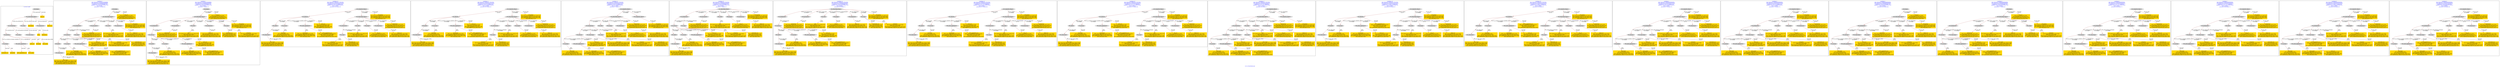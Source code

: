 digraph n0 {
fontcolor="blue"
remincross="true"
label="s12-s-19-artworks.json"
subgraph cluster_0 {
label="1-correct model"
n2[style="filled",color="white",fillcolor="lightgray",label="E12_Production1"];
n3[style="filled",color="white",fillcolor="lightgray",label="E21_Person1"];
n4[style="filled",color="white",fillcolor="lightgray",label="E55_Type1"];
n5[style="filled",color="white",fillcolor="lightgray",label="E52_Time-Span1"];
n6[style="filled",color="white",fillcolor="lightgray",label="E74_Group1"];
n7[style="filled",color="white",fillcolor="lightgray",label="E82_Actor_Appellation1"];
n8[shape="plaintext",style="filled",fillcolor="gold",label="artist_uri"];
n9[style="filled",color="white",fillcolor="lightgray",label="E22_Man-Made_Object1"];
n10[style="filled",color="white",fillcolor="lightgray",label="E35_Title1"];
n11[shape="plaintext",style="filled",fillcolor="gold",label="description"];
n12[style="filled",color="white",fillcolor="lightgray",label="E54_Dimension1"];
n13[shape="plaintext",style="filled",fillcolor="gold",label="object_uri"];
n14[shape="plaintext",style="filled",fillcolor="gold",label="title"];
n15[style="filled",color="white",fillcolor="lightgray",label="E38_Image1"];
n16[shape="plaintext",style="filled",fillcolor="gold",label="img_url"];
n17[shape="plaintext",style="filled",fillcolor="gold",label="date_made"];
n18[shape="plaintext",style="filled",fillcolor="gold",label="dimensions"];
n19[shape="plaintext",style="filled",fillcolor="gold",label="technique"];
n20[shape="plaintext",style="filled",fillcolor="gold",label="nationality_uri"];
n21[shape="plaintext",style="filled",fillcolor="gold",label="nationality"];
n22[shape="plaintext",style="filled",fillcolor="gold",label="artist_appellation_uri"];
n23[shape="plaintext",style="filled",fillcolor="gold",label="artist_name"];
}
subgraph cluster_1 {
label="candidate 0\nlink coherence:0.9130434782608695\nnode coherence:0.9090909090909091\nconfidence:0.39214046965887706\nmapping score:0.46152157069437316\ncost:22.9981\n-precision:0.74-recall:0.81"
n25[style="filled",color="white",fillcolor="lightgray",label="E12_Production1"];
n26[style="filled",color="white",fillcolor="lightgray",label="E21_Person1"];
n27[style="filled",color="white",fillcolor="lightgray",label="E55_Type1"];
n28[style="filled",color="white",fillcolor="lightgray",label="E67_Birth1"];
n29[style="filled",color="white",fillcolor="lightgray",label="E74_Group1"];
n30[style="filled",color="white",fillcolor="lightgray",label="E82_Actor_Appellation1"];
n31[style="filled",color="white",fillcolor="lightgray",label="E22_Man-Made_Object1"];
n32[style="filled",color="white",fillcolor="lightgray",label="E34_Inscription1"];
n33[style="filled",color="white",fillcolor="lightgray",label="E35_Title1"];
n34[style="filled",color="white",fillcolor="lightgray",label="E54_Dimension1"];
n35[style="filled",color="white",fillcolor="lightgray",label="E38_Image1"];
n36[style="filled",color="white",fillcolor="lightgray",label="E52_Time-Span1"];
n37[shape="plaintext",style="filled",fillcolor="gold",label="img_url\n[E38_Image,classLink,0.626]\n[E8_Acquisition,P3_has_note,0.151]\n[E22_Man-Made_Object,classLink,0.131]\n[E78_Collection,classLink,0.092]"];
n38[shape="plaintext",style="filled",fillcolor="gold",label="technique\n[E12_Production,P3_has_note,0.326]\n[E55_Type,label,0.289]\n[E29_Design_or_Procedure,P3_has_note,0.257]\n[E22_Man-Made_Object,P3_has_note,0.128]"];
n39[shape="plaintext",style="filled",fillcolor="gold",label="description\n[E73_Information_Object,P3_has_note,0.32]\n[E33_Linguistic_Object,P3_has_note,0.289]\n[E22_Man-Made_Object,P3_has_note,0.269]\n[E35_Title,label,0.122]"];
n40[shape="plaintext",style="filled",fillcolor="gold",label="nationality_uri\n[E74_Group,classLink,0.334]\n[E55_Type,classLink,0.318]\n[E57_Material,classLink,0.287]\n[E55_Type,label,0.061]"];
n41[shape="plaintext",style="filled",fillcolor="gold",label="artist_uri\n[E21_Person,classLink,0.356]\n[E39_Actor,classLink,0.339]\n[E82_Actor_Appellation,classLink,0.288]\n[E30_Right,P3_has_note,0.016]"];
n42[shape="plaintext",style="filled",fillcolor="gold",label="date_made\n[E52_Time-Span,P82_at_some_time_within,0.389]\n[E52_Time-Span,P82a_begin_of_the_begin,0.246]\n[E33_Linguistic_Object,P3_has_note,0.223]\n[E52_Time-Span,P82b_end_of_the_end,0.142]"];
n43[shape="plaintext",style="filled",fillcolor="gold",label="artist_name\n[E82_Actor_Appellation,label,0.428]\n[E33_Linguistic_Object,P3_has_note,0.265]\n[E73_Information_Object,P3_has_note,0.226]\n[E35_Title,label,0.081]"];
n44[shape="plaintext",style="filled",fillcolor="gold",label="artist_appellation_uri\n[E82_Actor_Appellation,classLink,0.57]\n[E21_Person,classLink,0.385]\n[E39_Actor,classLink,0.042]\n[E73_Information_Object,P3_has_note,0.003]"];
n45[shape="plaintext",style="filled",fillcolor="gold",label="title\n[E73_Information_Object,P3_has_note,0.275]\n[E35_Title,label,0.258]\n[E22_Man-Made_Object,P3_has_note,0.246]\n[E33_Linguistic_Object,P3_has_note,0.222]"];
n46[shape="plaintext",style="filled",fillcolor="gold",label="nationality\n[E74_Group,label,0.565]\n[E74_Group,classLink,0.338]\n[E33_Linguistic_Object,P3_has_note,0.053]\n[E73_Information_Object,P3_has_note,0.043]"];
n47[shape="plaintext",style="filled",fillcolor="gold",label="object_uri\n[E54_Dimension,P3_has_note,0.483]\n[E34_Inscription,P3_has_note,0.178]\n[E22_Man-Made_Object,P3_has_note,0.173]\n[E73_Information_Object,P3_has_note,0.166]"];
n48[shape="plaintext",style="filled",fillcolor="gold",label="dimensions\n[E54_Dimension,P3_has_note,0.543]\n[E22_Man-Made_Object,P3_has_note,0.164]\n[E34_Inscription,P3_has_note,0.154]\n[E73_Information_Object,P3_has_note,0.14]"];
}
subgraph cluster_2 {
label="candidate 1\nlink coherence:0.9130434782608695\nnode coherence:0.9090909090909091\nconfidence:0.39214046965887706\nmapping score:0.46152157069437316\ncost:22.99815\n-precision:0.7-recall:0.76"
n50[style="filled",color="white",fillcolor="lightgray",label="E12_Production1"];
n51[style="filled",color="white",fillcolor="lightgray",label="E21_Person1"];
n52[style="filled",color="white",fillcolor="lightgray",label="E67_Birth1"];
n53[style="filled",color="white",fillcolor="lightgray",label="E74_Group1"];
n54[style="filled",color="white",fillcolor="lightgray",label="E82_Actor_Appellation1"];
n55[style="filled",color="white",fillcolor="lightgray",label="E22_Man-Made_Object1"];
n56[style="filled",color="white",fillcolor="lightgray",label="E34_Inscription1"];
n57[style="filled",color="white",fillcolor="lightgray",label="E35_Title1"];
n58[style="filled",color="white",fillcolor="lightgray",label="E54_Dimension1"];
n59[style="filled",color="white",fillcolor="lightgray",label="E55_Type2"];
n60[style="filled",color="white",fillcolor="lightgray",label="E38_Image1"];
n61[style="filled",color="white",fillcolor="lightgray",label="E52_Time-Span1"];
n62[shape="plaintext",style="filled",fillcolor="gold",label="img_url\n[E38_Image,classLink,0.626]\n[E8_Acquisition,P3_has_note,0.151]\n[E22_Man-Made_Object,classLink,0.131]\n[E78_Collection,classLink,0.092]"];
n63[shape="plaintext",style="filled",fillcolor="gold",label="description\n[E73_Information_Object,P3_has_note,0.32]\n[E33_Linguistic_Object,P3_has_note,0.289]\n[E22_Man-Made_Object,P3_has_note,0.269]\n[E35_Title,label,0.122]"];
n64[shape="plaintext",style="filled",fillcolor="gold",label="nationality_uri\n[E74_Group,classLink,0.334]\n[E55_Type,classLink,0.318]\n[E57_Material,classLink,0.287]\n[E55_Type,label,0.061]"];
n65[shape="plaintext",style="filled",fillcolor="gold",label="artist_uri\n[E21_Person,classLink,0.356]\n[E39_Actor,classLink,0.339]\n[E82_Actor_Appellation,classLink,0.288]\n[E30_Right,P3_has_note,0.016]"];
n66[shape="plaintext",style="filled",fillcolor="gold",label="date_made\n[E52_Time-Span,P82_at_some_time_within,0.389]\n[E52_Time-Span,P82a_begin_of_the_begin,0.246]\n[E33_Linguistic_Object,P3_has_note,0.223]\n[E52_Time-Span,P82b_end_of_the_end,0.142]"];
n67[shape="plaintext",style="filled",fillcolor="gold",label="technique\n[E12_Production,P3_has_note,0.326]\n[E55_Type,label,0.289]\n[E29_Design_or_Procedure,P3_has_note,0.257]\n[E22_Man-Made_Object,P3_has_note,0.128]"];
n68[shape="plaintext",style="filled",fillcolor="gold",label="artist_name\n[E82_Actor_Appellation,label,0.428]\n[E33_Linguistic_Object,P3_has_note,0.265]\n[E73_Information_Object,P3_has_note,0.226]\n[E35_Title,label,0.081]"];
n69[shape="plaintext",style="filled",fillcolor="gold",label="artist_appellation_uri\n[E82_Actor_Appellation,classLink,0.57]\n[E21_Person,classLink,0.385]\n[E39_Actor,classLink,0.042]\n[E73_Information_Object,P3_has_note,0.003]"];
n70[shape="plaintext",style="filled",fillcolor="gold",label="title\n[E73_Information_Object,P3_has_note,0.275]\n[E35_Title,label,0.258]\n[E22_Man-Made_Object,P3_has_note,0.246]\n[E33_Linguistic_Object,P3_has_note,0.222]"];
n71[shape="plaintext",style="filled",fillcolor="gold",label="nationality\n[E74_Group,label,0.565]\n[E74_Group,classLink,0.338]\n[E33_Linguistic_Object,P3_has_note,0.053]\n[E73_Information_Object,P3_has_note,0.043]"];
n72[shape="plaintext",style="filled",fillcolor="gold",label="object_uri\n[E54_Dimension,P3_has_note,0.483]\n[E34_Inscription,P3_has_note,0.178]\n[E22_Man-Made_Object,P3_has_note,0.173]\n[E73_Information_Object,P3_has_note,0.166]"];
n73[shape="plaintext",style="filled",fillcolor="gold",label="dimensions\n[E54_Dimension,P3_has_note,0.543]\n[E22_Man-Made_Object,P3_has_note,0.164]\n[E34_Inscription,P3_has_note,0.154]\n[E73_Information_Object,P3_has_note,0.14]"];
}
subgraph cluster_3 {
label="candidate 10\nlink coherence:0.8695652173913043\nnode coherence:0.9545454545454546\nconfidence:0.39472322996011533\nmapping score:0.4775340059463011\ncost:22.99847\n-precision:0.61-recall:0.67"
n75[style="filled",color="white",fillcolor="lightgray",label="E12_Production1"];
n76[style="filled",color="white",fillcolor="lightgray",label="E55_Type1"];
n77[style="filled",color="white",fillcolor="lightgray",label="E21_Person1"];
n78[style="filled",color="white",fillcolor="lightgray",label="E67_Birth1"];
n79[style="filled",color="white",fillcolor="lightgray",label="E74_Group1"];
n80[style="filled",color="white",fillcolor="lightgray",label="E82_Actor_Appellation1"];
n81[style="filled",color="white",fillcolor="lightgray",label="E22_Man-Made_Object1"];
n82[style="filled",color="white",fillcolor="lightgray",label="E35_Title1"];
n83[style="filled",color="white",fillcolor="lightgray",label="E38_Image1"];
n84[style="filled",color="white",fillcolor="lightgray",label="E54_Dimension1"];
n85[style="filled",color="white",fillcolor="lightgray",label="E33_Linguistic_Object2"];
n86[style="filled",color="white",fillcolor="lightgray",label="E52_Time-Span1"];
n87[shape="plaintext",style="filled",fillcolor="gold",label="img_url\n[E38_Image,classLink,0.626]\n[E8_Acquisition,P3_has_note,0.151]\n[E22_Man-Made_Object,classLink,0.131]\n[E78_Collection,classLink,0.092]"];
n88[shape="plaintext",style="filled",fillcolor="gold",label="technique\n[E12_Production,P3_has_note,0.326]\n[E55_Type,label,0.289]\n[E29_Design_or_Procedure,P3_has_note,0.257]\n[E22_Man-Made_Object,P3_has_note,0.128]"];
n89[shape="plaintext",style="filled",fillcolor="gold",label="dimensions\n[E54_Dimension,P3_has_note,0.543]\n[E22_Man-Made_Object,P3_has_note,0.164]\n[E34_Inscription,P3_has_note,0.154]\n[E73_Information_Object,P3_has_note,0.14]"];
n90[shape="plaintext",style="filled",fillcolor="gold",label="nationality_uri\n[E74_Group,classLink,0.334]\n[E55_Type,classLink,0.318]\n[E57_Material,classLink,0.287]\n[E55_Type,label,0.061]"];
n91[shape="plaintext",style="filled",fillcolor="gold",label="artist_uri\n[E21_Person,classLink,0.356]\n[E39_Actor,classLink,0.339]\n[E82_Actor_Appellation,classLink,0.288]\n[E30_Right,P3_has_note,0.016]"];
n92[shape="plaintext",style="filled",fillcolor="gold",label="date_made\n[E52_Time-Span,P82_at_some_time_within,0.389]\n[E52_Time-Span,P82a_begin_of_the_begin,0.246]\n[E33_Linguistic_Object,P3_has_note,0.223]\n[E52_Time-Span,P82b_end_of_the_end,0.142]"];
n93[shape="plaintext",style="filled",fillcolor="gold",label="artist_name\n[E82_Actor_Appellation,label,0.428]\n[E33_Linguistic_Object,P3_has_note,0.265]\n[E73_Information_Object,P3_has_note,0.226]\n[E35_Title,label,0.081]"];
n94[shape="plaintext",style="filled",fillcolor="gold",label="artist_appellation_uri\n[E82_Actor_Appellation,classLink,0.57]\n[E21_Person,classLink,0.385]\n[E39_Actor,classLink,0.042]\n[E73_Information_Object,P3_has_note,0.003]"];
n95[shape="plaintext",style="filled",fillcolor="gold",label="title\n[E73_Information_Object,P3_has_note,0.275]\n[E35_Title,label,0.258]\n[E22_Man-Made_Object,P3_has_note,0.246]\n[E33_Linguistic_Object,P3_has_note,0.222]"];
n96[shape="plaintext",style="filled",fillcolor="gold",label="nationality\n[E74_Group,label,0.565]\n[E74_Group,classLink,0.338]\n[E33_Linguistic_Object,P3_has_note,0.053]\n[E73_Information_Object,P3_has_note,0.043]"];
n97[shape="plaintext",style="filled",fillcolor="gold",label="description\n[E73_Information_Object,P3_has_note,0.32]\n[E33_Linguistic_Object,P3_has_note,0.289]\n[E22_Man-Made_Object,P3_has_note,0.269]\n[E35_Title,label,0.122]"];
n98[shape="plaintext",style="filled",fillcolor="gold",label="object_uri\n[E54_Dimension,P3_has_note,0.483]\n[E34_Inscription,P3_has_note,0.178]\n[E22_Man-Made_Object,P3_has_note,0.173]\n[E73_Information_Object,P3_has_note,0.166]"];
}
subgraph cluster_4 {
label="candidate 11\nlink coherence:0.8695652173913043\nnode coherence:0.9545454545454546\nconfidence:0.39472322996011533\nmapping score:0.4775340059463011\ncost:22.99849\n-precision:0.61-recall:0.67"
n100[style="filled",color="white",fillcolor="lightgray",label="E12_Production1"];
n101[style="filled",color="white",fillcolor="lightgray",label="E55_Type1"];
n102[style="filled",color="white",fillcolor="lightgray",label="E21_Person1"];
n103[style="filled",color="white",fillcolor="lightgray",label="E67_Birth1"];
n104[style="filled",color="white",fillcolor="lightgray",label="E74_Group1"];
n105[style="filled",color="white",fillcolor="lightgray",label="E82_Actor_Appellation1"];
n106[style="filled",color="white",fillcolor="lightgray",label="E22_Man-Made_Object1"];
n107[style="filled",color="white",fillcolor="lightgray",label="E35_Title1"];
n108[style="filled",color="white",fillcolor="lightgray",label="E38_Image1"];
n109[style="filled",color="white",fillcolor="lightgray",label="E54_Dimension1"];
n110[style="filled",color="white",fillcolor="lightgray",label="E33_Linguistic_Object1"];
n111[style="filled",color="white",fillcolor="lightgray",label="E52_Time-Span1"];
n112[shape="plaintext",style="filled",fillcolor="gold",label="img_url\n[E38_Image,classLink,0.626]\n[E8_Acquisition,P3_has_note,0.151]\n[E22_Man-Made_Object,classLink,0.131]\n[E78_Collection,classLink,0.092]"];
n113[shape="plaintext",style="filled",fillcolor="gold",label="technique\n[E12_Production,P3_has_note,0.326]\n[E55_Type,label,0.289]\n[E29_Design_or_Procedure,P3_has_note,0.257]\n[E22_Man-Made_Object,P3_has_note,0.128]"];
n114[shape="plaintext",style="filled",fillcolor="gold",label="dimensions\n[E54_Dimension,P3_has_note,0.543]\n[E22_Man-Made_Object,P3_has_note,0.164]\n[E34_Inscription,P3_has_note,0.154]\n[E73_Information_Object,P3_has_note,0.14]"];
n115[shape="plaintext",style="filled",fillcolor="gold",label="nationality_uri\n[E74_Group,classLink,0.334]\n[E55_Type,classLink,0.318]\n[E57_Material,classLink,0.287]\n[E55_Type,label,0.061]"];
n116[shape="plaintext",style="filled",fillcolor="gold",label="artist_uri\n[E21_Person,classLink,0.356]\n[E39_Actor,classLink,0.339]\n[E82_Actor_Appellation,classLink,0.288]\n[E30_Right,P3_has_note,0.016]"];
n117[shape="plaintext",style="filled",fillcolor="gold",label="date_made\n[E52_Time-Span,P82_at_some_time_within,0.389]\n[E52_Time-Span,P82a_begin_of_the_begin,0.246]\n[E33_Linguistic_Object,P3_has_note,0.223]\n[E52_Time-Span,P82b_end_of_the_end,0.142]"];
n118[shape="plaintext",style="filled",fillcolor="gold",label="artist_name\n[E82_Actor_Appellation,label,0.428]\n[E33_Linguistic_Object,P3_has_note,0.265]\n[E73_Information_Object,P3_has_note,0.226]\n[E35_Title,label,0.081]"];
n119[shape="plaintext",style="filled",fillcolor="gold",label="description\n[E73_Information_Object,P3_has_note,0.32]\n[E33_Linguistic_Object,P3_has_note,0.289]\n[E22_Man-Made_Object,P3_has_note,0.269]\n[E35_Title,label,0.122]"];
n120[shape="plaintext",style="filled",fillcolor="gold",label="artist_appellation_uri\n[E82_Actor_Appellation,classLink,0.57]\n[E21_Person,classLink,0.385]\n[E39_Actor,classLink,0.042]\n[E73_Information_Object,P3_has_note,0.003]"];
n121[shape="plaintext",style="filled",fillcolor="gold",label="title\n[E73_Information_Object,P3_has_note,0.275]\n[E35_Title,label,0.258]\n[E22_Man-Made_Object,P3_has_note,0.246]\n[E33_Linguistic_Object,P3_has_note,0.222]"];
n122[shape="plaintext",style="filled",fillcolor="gold",label="nationality\n[E74_Group,label,0.565]\n[E74_Group,classLink,0.338]\n[E33_Linguistic_Object,P3_has_note,0.053]\n[E73_Information_Object,P3_has_note,0.043]"];
n123[shape="plaintext",style="filled",fillcolor="gold",label="object_uri\n[E54_Dimension,P3_has_note,0.483]\n[E34_Inscription,P3_has_note,0.178]\n[E22_Man-Made_Object,P3_has_note,0.173]\n[E73_Information_Object,P3_has_note,0.166]"];
}
subgraph cluster_5 {
label="candidate 12\nlink coherence:0.8695652173913043\nnode coherence:0.9545454545454546\nconfidence:0.39472322996011533\nmapping score:0.4775340059463011\ncost:121.99837\n-precision:0.7-recall:0.76"
n125[style="filled",color="white",fillcolor="lightgray",label="E12_Production1"];
n126[style="filled",color="white",fillcolor="lightgray",label="E21_Person1"];
n127[style="filled",color="white",fillcolor="lightgray",label="E52_Time-Span2"];
n128[style="filled",color="white",fillcolor="lightgray",label="E55_Type1"];
n129[style="filled",color="white",fillcolor="lightgray",label="E74_Group1"];
n130[style="filled",color="white",fillcolor="lightgray",label="E82_Actor_Appellation1"];
n131[style="filled",color="white",fillcolor="lightgray",label="E22_Man-Made_Object1"];
n132[style="filled",color="white",fillcolor="lightgray",label="E35_Title1"];
n133[style="filled",color="white",fillcolor="lightgray",label="E38_Image1"];
n134[style="filled",color="white",fillcolor="lightgray",label="E54_Dimension1"];
n135[style="filled",color="white",fillcolor="lightgray",label="E33_Linguistic_Object2"];
n136[style="filled",color="white",fillcolor="lightgray",label="E33_Linguistic_Object1"];
n137[shape="plaintext",style="filled",fillcolor="gold",label="img_url\n[E38_Image,classLink,0.626]\n[E8_Acquisition,P3_has_note,0.151]\n[E22_Man-Made_Object,classLink,0.131]\n[E78_Collection,classLink,0.092]"];
n138[shape="plaintext",style="filled",fillcolor="gold",label="date_made\n[E52_Time-Span,P82_at_some_time_within,0.389]\n[E52_Time-Span,P82a_begin_of_the_begin,0.246]\n[E33_Linguistic_Object,P3_has_note,0.223]\n[E52_Time-Span,P82b_end_of_the_end,0.142]"];
n139[shape="plaintext",style="filled",fillcolor="gold",label="technique\n[E12_Production,P3_has_note,0.326]\n[E55_Type,label,0.289]\n[E29_Design_or_Procedure,P3_has_note,0.257]\n[E22_Man-Made_Object,P3_has_note,0.128]"];
n140[shape="plaintext",style="filled",fillcolor="gold",label="dimensions\n[E54_Dimension,P3_has_note,0.543]\n[E22_Man-Made_Object,P3_has_note,0.164]\n[E34_Inscription,P3_has_note,0.154]\n[E73_Information_Object,P3_has_note,0.14]"];
n141[shape="plaintext",style="filled",fillcolor="gold",label="nationality_uri\n[E74_Group,classLink,0.334]\n[E55_Type,classLink,0.318]\n[E57_Material,classLink,0.287]\n[E55_Type,label,0.061]"];
n142[shape="plaintext",style="filled",fillcolor="gold",label="artist_uri\n[E21_Person,classLink,0.356]\n[E39_Actor,classLink,0.339]\n[E82_Actor_Appellation,classLink,0.288]\n[E30_Right,P3_has_note,0.016]"];
n143[shape="plaintext",style="filled",fillcolor="gold",label="artist_name\n[E82_Actor_Appellation,label,0.428]\n[E33_Linguistic_Object,P3_has_note,0.265]\n[E73_Information_Object,P3_has_note,0.226]\n[E35_Title,label,0.081]"];
n144[shape="plaintext",style="filled",fillcolor="gold",label="description\n[E73_Information_Object,P3_has_note,0.32]\n[E33_Linguistic_Object,P3_has_note,0.289]\n[E22_Man-Made_Object,P3_has_note,0.269]\n[E35_Title,label,0.122]"];
n145[shape="plaintext",style="filled",fillcolor="gold",label="artist_appellation_uri\n[E82_Actor_Appellation,classLink,0.57]\n[E21_Person,classLink,0.385]\n[E39_Actor,classLink,0.042]\n[E73_Information_Object,P3_has_note,0.003]"];
n146[shape="plaintext",style="filled",fillcolor="gold",label="title\n[E73_Information_Object,P3_has_note,0.275]\n[E35_Title,label,0.258]\n[E22_Man-Made_Object,P3_has_note,0.246]\n[E33_Linguistic_Object,P3_has_note,0.222]"];
n147[shape="plaintext",style="filled",fillcolor="gold",label="nationality\n[E74_Group,label,0.565]\n[E74_Group,classLink,0.338]\n[E33_Linguistic_Object,P3_has_note,0.053]\n[E73_Information_Object,P3_has_note,0.043]"];
n148[shape="plaintext",style="filled",fillcolor="gold",label="object_uri\n[E54_Dimension,P3_has_note,0.483]\n[E34_Inscription,P3_has_note,0.178]\n[E22_Man-Made_Object,P3_has_note,0.173]\n[E73_Information_Object,P3_has_note,0.166]"];
}
subgraph cluster_6 {
label="candidate 13\nlink coherence:0.8695652173913043\nnode coherence:0.9090909090909091\nconfidence:0.39214046965887706\nmapping score:0.46152157069437316\ncost:22.99827\n-precision:0.7-recall:0.76"
n150[style="filled",color="white",fillcolor="lightgray",label="E12_Production1"];
n151[style="filled",color="white",fillcolor="lightgray",label="E21_Person1"];
n152[style="filled",color="white",fillcolor="lightgray",label="E55_Type1"];
n153[style="filled",color="white",fillcolor="lightgray",label="E67_Birth1"];
n154[style="filled",color="white",fillcolor="lightgray",label="E74_Group1"];
n155[style="filled",color="white",fillcolor="lightgray",label="E82_Actor_Appellation1"];
n156[style="filled",color="white",fillcolor="lightgray",label="E22_Man-Made_Object1"];
n157[style="filled",color="white",fillcolor="lightgray",label="E34_Inscription1"];
n158[style="filled",color="white",fillcolor="lightgray",label="E35_Title1"];
n159[style="filled",color="white",fillcolor="lightgray",label="E38_Image1"];
n160[style="filled",color="white",fillcolor="lightgray",label="E54_Dimension1"];
n161[style="filled",color="white",fillcolor="lightgray",label="E52_Time-Span1"];
n162[shape="plaintext",style="filled",fillcolor="gold",label="img_url\n[E38_Image,classLink,0.626]\n[E8_Acquisition,P3_has_note,0.151]\n[E22_Man-Made_Object,classLink,0.131]\n[E78_Collection,classLink,0.092]"];
n163[shape="plaintext",style="filled",fillcolor="gold",label="technique\n[E12_Production,P3_has_note,0.326]\n[E55_Type,label,0.289]\n[E29_Design_or_Procedure,P3_has_note,0.257]\n[E22_Man-Made_Object,P3_has_note,0.128]"];
n164[shape="plaintext",style="filled",fillcolor="gold",label="description\n[E73_Information_Object,P3_has_note,0.32]\n[E33_Linguistic_Object,P3_has_note,0.289]\n[E22_Man-Made_Object,P3_has_note,0.269]\n[E35_Title,label,0.122]"];
n165[shape="plaintext",style="filled",fillcolor="gold",label="nationality_uri\n[E74_Group,classLink,0.334]\n[E55_Type,classLink,0.318]\n[E57_Material,classLink,0.287]\n[E55_Type,label,0.061]"];
n166[shape="plaintext",style="filled",fillcolor="gold",label="artist_uri\n[E21_Person,classLink,0.356]\n[E39_Actor,classLink,0.339]\n[E82_Actor_Appellation,classLink,0.288]\n[E30_Right,P3_has_note,0.016]"];
n167[shape="plaintext",style="filled",fillcolor="gold",label="date_made\n[E52_Time-Span,P82_at_some_time_within,0.389]\n[E52_Time-Span,P82a_begin_of_the_begin,0.246]\n[E33_Linguistic_Object,P3_has_note,0.223]\n[E52_Time-Span,P82b_end_of_the_end,0.142]"];
n168[shape="plaintext",style="filled",fillcolor="gold",label="artist_name\n[E82_Actor_Appellation,label,0.428]\n[E33_Linguistic_Object,P3_has_note,0.265]\n[E73_Information_Object,P3_has_note,0.226]\n[E35_Title,label,0.081]"];
n169[shape="plaintext",style="filled",fillcolor="gold",label="artist_appellation_uri\n[E82_Actor_Appellation,classLink,0.57]\n[E21_Person,classLink,0.385]\n[E39_Actor,classLink,0.042]\n[E73_Information_Object,P3_has_note,0.003]"];
n170[shape="plaintext",style="filled",fillcolor="gold",label="title\n[E73_Information_Object,P3_has_note,0.275]\n[E35_Title,label,0.258]\n[E22_Man-Made_Object,P3_has_note,0.246]\n[E33_Linguistic_Object,P3_has_note,0.222]"];
n171[shape="plaintext",style="filled",fillcolor="gold",label="nationality\n[E74_Group,label,0.565]\n[E74_Group,classLink,0.338]\n[E33_Linguistic_Object,P3_has_note,0.053]\n[E73_Information_Object,P3_has_note,0.043]"];
n172[shape="plaintext",style="filled",fillcolor="gold",label="object_uri\n[E54_Dimension,P3_has_note,0.483]\n[E34_Inscription,P3_has_note,0.178]\n[E22_Man-Made_Object,P3_has_note,0.173]\n[E73_Information_Object,P3_has_note,0.166]"];
n173[shape="plaintext",style="filled",fillcolor="gold",label="dimensions\n[E54_Dimension,P3_has_note,0.543]\n[E22_Man-Made_Object,P3_has_note,0.164]\n[E34_Inscription,P3_has_note,0.154]\n[E73_Information_Object,P3_has_note,0.14]"];
}
subgraph cluster_7 {
label="candidate 14\nlink coherence:0.8695652173913043\nnode coherence:0.9090909090909091\nconfidence:0.39214046965887706\nmapping score:0.46152157069437316\ncost:22.99832\n-precision:0.65-recall:0.71"
n175[style="filled",color="white",fillcolor="lightgray",label="E12_Production1"];
n176[style="filled",color="white",fillcolor="lightgray",label="E21_Person1"];
n177[style="filled",color="white",fillcolor="lightgray",label="E67_Birth1"];
n178[style="filled",color="white",fillcolor="lightgray",label="E74_Group1"];
n179[style="filled",color="white",fillcolor="lightgray",label="E82_Actor_Appellation1"];
n180[style="filled",color="white",fillcolor="lightgray",label="E22_Man-Made_Object1"];
n181[style="filled",color="white",fillcolor="lightgray",label="E34_Inscription1"];
n182[style="filled",color="white",fillcolor="lightgray",label="E35_Title1"];
n183[style="filled",color="white",fillcolor="lightgray",label="E38_Image1"];
n184[style="filled",color="white",fillcolor="lightgray",label="E54_Dimension1"];
n185[style="filled",color="white",fillcolor="lightgray",label="E55_Type2"];
n186[style="filled",color="white",fillcolor="lightgray",label="E52_Time-Span1"];
n187[shape="plaintext",style="filled",fillcolor="gold",label="img_url\n[E38_Image,classLink,0.626]\n[E8_Acquisition,P3_has_note,0.151]\n[E22_Man-Made_Object,classLink,0.131]\n[E78_Collection,classLink,0.092]"];
n188[shape="plaintext",style="filled",fillcolor="gold",label="description\n[E73_Information_Object,P3_has_note,0.32]\n[E33_Linguistic_Object,P3_has_note,0.289]\n[E22_Man-Made_Object,P3_has_note,0.269]\n[E35_Title,label,0.122]"];
n189[shape="plaintext",style="filled",fillcolor="gold",label="nationality_uri\n[E74_Group,classLink,0.334]\n[E55_Type,classLink,0.318]\n[E57_Material,classLink,0.287]\n[E55_Type,label,0.061]"];
n190[shape="plaintext",style="filled",fillcolor="gold",label="artist_uri\n[E21_Person,classLink,0.356]\n[E39_Actor,classLink,0.339]\n[E82_Actor_Appellation,classLink,0.288]\n[E30_Right,P3_has_note,0.016]"];
n191[shape="plaintext",style="filled",fillcolor="gold",label="date_made\n[E52_Time-Span,P82_at_some_time_within,0.389]\n[E52_Time-Span,P82a_begin_of_the_begin,0.246]\n[E33_Linguistic_Object,P3_has_note,0.223]\n[E52_Time-Span,P82b_end_of_the_end,0.142]"];
n192[shape="plaintext",style="filled",fillcolor="gold",label="technique\n[E12_Production,P3_has_note,0.326]\n[E55_Type,label,0.289]\n[E29_Design_or_Procedure,P3_has_note,0.257]\n[E22_Man-Made_Object,P3_has_note,0.128]"];
n193[shape="plaintext",style="filled",fillcolor="gold",label="artist_name\n[E82_Actor_Appellation,label,0.428]\n[E33_Linguistic_Object,P3_has_note,0.265]\n[E73_Information_Object,P3_has_note,0.226]\n[E35_Title,label,0.081]"];
n194[shape="plaintext",style="filled",fillcolor="gold",label="artist_appellation_uri\n[E82_Actor_Appellation,classLink,0.57]\n[E21_Person,classLink,0.385]\n[E39_Actor,classLink,0.042]\n[E73_Information_Object,P3_has_note,0.003]"];
n195[shape="plaintext",style="filled",fillcolor="gold",label="title\n[E73_Information_Object,P3_has_note,0.275]\n[E35_Title,label,0.258]\n[E22_Man-Made_Object,P3_has_note,0.246]\n[E33_Linguistic_Object,P3_has_note,0.222]"];
n196[shape="plaintext",style="filled",fillcolor="gold",label="nationality\n[E74_Group,label,0.565]\n[E74_Group,classLink,0.338]\n[E33_Linguistic_Object,P3_has_note,0.053]\n[E73_Information_Object,P3_has_note,0.043]"];
n197[shape="plaintext",style="filled",fillcolor="gold",label="object_uri\n[E54_Dimension,P3_has_note,0.483]\n[E34_Inscription,P3_has_note,0.178]\n[E22_Man-Made_Object,P3_has_note,0.173]\n[E73_Information_Object,P3_has_note,0.166]"];
n198[shape="plaintext",style="filled",fillcolor="gold",label="dimensions\n[E54_Dimension,P3_has_note,0.543]\n[E22_Man-Made_Object,P3_has_note,0.164]\n[E34_Inscription,P3_has_note,0.154]\n[E73_Information_Object,P3_has_note,0.14]"];
}
subgraph cluster_8 {
label="candidate 15\nlink coherence:0.8695652173913043\nnode coherence:0.9545454545454546\nconfidence:0.3757743710806903\nmapping score:0.47121771965315934\ncost:22.99847\n-precision:0.57-recall:0.62"
n200[style="filled",color="white",fillcolor="lightgray",label="E12_Production1"];
n201[style="filled",color="white",fillcolor="lightgray",label="E55_Type1"];
n202[style="filled",color="white",fillcolor="lightgray",label="E21_Person1"];
n203[style="filled",color="white",fillcolor="lightgray",label="E67_Birth1"];
n204[style="filled",color="white",fillcolor="lightgray",label="E74_Group1"];
n205[style="filled",color="white",fillcolor="lightgray",label="E82_Actor_Appellation1"];
n206[style="filled",color="white",fillcolor="lightgray",label="E22_Man-Made_Object1"];
n207[style="filled",color="white",fillcolor="lightgray",label="E35_Title1"];
n208[style="filled",color="white",fillcolor="lightgray",label="E38_Image1"];
n209[style="filled",color="white",fillcolor="lightgray",label="E54_Dimension1"];
n210[style="filled",color="white",fillcolor="lightgray",label="E33_Linguistic_Object2"];
n211[style="filled",color="white",fillcolor="lightgray",label="E52_Time-Span1"];
n212[shape="plaintext",style="filled",fillcolor="gold",label="img_url\n[E38_Image,classLink,0.626]\n[E8_Acquisition,P3_has_note,0.151]\n[E22_Man-Made_Object,classLink,0.131]\n[E78_Collection,classLink,0.092]"];
n213[shape="plaintext",style="filled",fillcolor="gold",label="nationality\n[E74_Group,label,0.565]\n[E74_Group,classLink,0.338]\n[E33_Linguistic_Object,P3_has_note,0.053]\n[E73_Information_Object,P3_has_note,0.043]"];
n214[shape="plaintext",style="filled",fillcolor="gold",label="technique\n[E12_Production,P3_has_note,0.326]\n[E55_Type,label,0.289]\n[E29_Design_or_Procedure,P3_has_note,0.257]\n[E22_Man-Made_Object,P3_has_note,0.128]"];
n215[shape="plaintext",style="filled",fillcolor="gold",label="dimensions\n[E54_Dimension,P3_has_note,0.543]\n[E22_Man-Made_Object,P3_has_note,0.164]\n[E34_Inscription,P3_has_note,0.154]\n[E73_Information_Object,P3_has_note,0.14]"];
n216[shape="plaintext",style="filled",fillcolor="gold",label="nationality_uri\n[E74_Group,classLink,0.334]\n[E55_Type,classLink,0.318]\n[E57_Material,classLink,0.287]\n[E55_Type,label,0.061]"];
n217[shape="plaintext",style="filled",fillcolor="gold",label="artist_uri\n[E21_Person,classLink,0.356]\n[E39_Actor,classLink,0.339]\n[E82_Actor_Appellation,classLink,0.288]\n[E30_Right,P3_has_note,0.016]"];
n218[shape="plaintext",style="filled",fillcolor="gold",label="date_made\n[E52_Time-Span,P82_at_some_time_within,0.389]\n[E52_Time-Span,P82a_begin_of_the_begin,0.246]\n[E33_Linguistic_Object,P3_has_note,0.223]\n[E52_Time-Span,P82b_end_of_the_end,0.142]"];
n219[shape="plaintext",style="filled",fillcolor="gold",label="artist_name\n[E82_Actor_Appellation,label,0.428]\n[E33_Linguistic_Object,P3_has_note,0.265]\n[E73_Information_Object,P3_has_note,0.226]\n[E35_Title,label,0.081]"];
n220[shape="plaintext",style="filled",fillcolor="gold",label="artist_appellation_uri\n[E82_Actor_Appellation,classLink,0.57]\n[E21_Person,classLink,0.385]\n[E39_Actor,classLink,0.042]\n[E73_Information_Object,P3_has_note,0.003]"];
n221[shape="plaintext",style="filled",fillcolor="gold",label="title\n[E73_Information_Object,P3_has_note,0.275]\n[E35_Title,label,0.258]\n[E22_Man-Made_Object,P3_has_note,0.246]\n[E33_Linguistic_Object,P3_has_note,0.222]"];
n222[shape="plaintext",style="filled",fillcolor="gold",label="description\n[E73_Information_Object,P3_has_note,0.32]\n[E33_Linguistic_Object,P3_has_note,0.289]\n[E22_Man-Made_Object,P3_has_note,0.269]\n[E35_Title,label,0.122]"];
n223[shape="plaintext",style="filled",fillcolor="gold",label="object_uri\n[E54_Dimension,P3_has_note,0.483]\n[E34_Inscription,P3_has_note,0.178]\n[E22_Man-Made_Object,P3_has_note,0.173]\n[E73_Information_Object,P3_has_note,0.166]"];
}
subgraph cluster_9 {
label="candidate 16\nlink coherence:0.8695652173913043\nnode coherence:0.9545454545454546\nconfidence:0.3757743710806903\nmapping score:0.47121771965315934\ncost:22.99849\n-precision:0.57-recall:0.62"
n225[style="filled",color="white",fillcolor="lightgray",label="E12_Production1"];
n226[style="filled",color="white",fillcolor="lightgray",label="E55_Type1"];
n227[style="filled",color="white",fillcolor="lightgray",label="E21_Person1"];
n228[style="filled",color="white",fillcolor="lightgray",label="E67_Birth1"];
n229[style="filled",color="white",fillcolor="lightgray",label="E74_Group1"];
n230[style="filled",color="white",fillcolor="lightgray",label="E82_Actor_Appellation1"];
n231[style="filled",color="white",fillcolor="lightgray",label="E22_Man-Made_Object1"];
n232[style="filled",color="white",fillcolor="lightgray",label="E35_Title1"];
n233[style="filled",color="white",fillcolor="lightgray",label="E38_Image1"];
n234[style="filled",color="white",fillcolor="lightgray",label="E54_Dimension1"];
n235[style="filled",color="white",fillcolor="lightgray",label="E33_Linguistic_Object1"];
n236[style="filled",color="white",fillcolor="lightgray",label="E52_Time-Span1"];
n237[shape="plaintext",style="filled",fillcolor="gold",label="img_url\n[E38_Image,classLink,0.626]\n[E8_Acquisition,P3_has_note,0.151]\n[E22_Man-Made_Object,classLink,0.131]\n[E78_Collection,classLink,0.092]"];
n238[shape="plaintext",style="filled",fillcolor="gold",label="nationality\n[E74_Group,label,0.565]\n[E74_Group,classLink,0.338]\n[E33_Linguistic_Object,P3_has_note,0.053]\n[E73_Information_Object,P3_has_note,0.043]"];
n239[shape="plaintext",style="filled",fillcolor="gold",label="technique\n[E12_Production,P3_has_note,0.326]\n[E55_Type,label,0.289]\n[E29_Design_or_Procedure,P3_has_note,0.257]\n[E22_Man-Made_Object,P3_has_note,0.128]"];
n240[shape="plaintext",style="filled",fillcolor="gold",label="dimensions\n[E54_Dimension,P3_has_note,0.543]\n[E22_Man-Made_Object,P3_has_note,0.164]\n[E34_Inscription,P3_has_note,0.154]\n[E73_Information_Object,P3_has_note,0.14]"];
n241[shape="plaintext",style="filled",fillcolor="gold",label="nationality_uri\n[E74_Group,classLink,0.334]\n[E55_Type,classLink,0.318]\n[E57_Material,classLink,0.287]\n[E55_Type,label,0.061]"];
n242[shape="plaintext",style="filled",fillcolor="gold",label="artist_uri\n[E21_Person,classLink,0.356]\n[E39_Actor,classLink,0.339]\n[E82_Actor_Appellation,classLink,0.288]\n[E30_Right,P3_has_note,0.016]"];
n243[shape="plaintext",style="filled",fillcolor="gold",label="date_made\n[E52_Time-Span,P82_at_some_time_within,0.389]\n[E52_Time-Span,P82a_begin_of_the_begin,0.246]\n[E33_Linguistic_Object,P3_has_note,0.223]\n[E52_Time-Span,P82b_end_of_the_end,0.142]"];
n244[shape="plaintext",style="filled",fillcolor="gold",label="artist_name\n[E82_Actor_Appellation,label,0.428]\n[E33_Linguistic_Object,P3_has_note,0.265]\n[E73_Information_Object,P3_has_note,0.226]\n[E35_Title,label,0.081]"];
n245[shape="plaintext",style="filled",fillcolor="gold",label="description\n[E73_Information_Object,P3_has_note,0.32]\n[E33_Linguistic_Object,P3_has_note,0.289]\n[E22_Man-Made_Object,P3_has_note,0.269]\n[E35_Title,label,0.122]"];
n246[shape="plaintext",style="filled",fillcolor="gold",label="artist_appellation_uri\n[E82_Actor_Appellation,classLink,0.57]\n[E21_Person,classLink,0.385]\n[E39_Actor,classLink,0.042]\n[E73_Information_Object,P3_has_note,0.003]"];
n247[shape="plaintext",style="filled",fillcolor="gold",label="title\n[E73_Information_Object,P3_has_note,0.275]\n[E35_Title,label,0.258]\n[E22_Man-Made_Object,P3_has_note,0.246]\n[E33_Linguistic_Object,P3_has_note,0.222]"];
n248[shape="plaintext",style="filled",fillcolor="gold",label="object_uri\n[E54_Dimension,P3_has_note,0.483]\n[E34_Inscription,P3_has_note,0.178]\n[E22_Man-Made_Object,P3_has_note,0.173]\n[E73_Information_Object,P3_has_note,0.166]"];
}
subgraph cluster_10 {
label="candidate 17\nlink coherence:0.8695652173913043\nnode coherence:0.9545454545454546\nconfidence:0.3757743710806903\nmapping score:0.47121771965315934\ncost:121.99837\n-precision:0.65-recall:0.71"
n250[style="filled",color="white",fillcolor="lightgray",label="E12_Production1"];
n251[style="filled",color="white",fillcolor="lightgray",label="E21_Person1"];
n252[style="filled",color="white",fillcolor="lightgray",label="E52_Time-Span2"];
n253[style="filled",color="white",fillcolor="lightgray",label="E55_Type1"];
n254[style="filled",color="white",fillcolor="lightgray",label="E74_Group1"];
n255[style="filled",color="white",fillcolor="lightgray",label="E82_Actor_Appellation1"];
n256[style="filled",color="white",fillcolor="lightgray",label="E22_Man-Made_Object1"];
n257[style="filled",color="white",fillcolor="lightgray",label="E35_Title1"];
n258[style="filled",color="white",fillcolor="lightgray",label="E38_Image1"];
n259[style="filled",color="white",fillcolor="lightgray",label="E54_Dimension1"];
n260[style="filled",color="white",fillcolor="lightgray",label="E33_Linguistic_Object2"];
n261[style="filled",color="white",fillcolor="lightgray",label="E33_Linguistic_Object1"];
n262[shape="plaintext",style="filled",fillcolor="gold",label="img_url\n[E38_Image,classLink,0.626]\n[E8_Acquisition,P3_has_note,0.151]\n[E22_Man-Made_Object,classLink,0.131]\n[E78_Collection,classLink,0.092]"];
n263[shape="plaintext",style="filled",fillcolor="gold",label="date_made\n[E52_Time-Span,P82_at_some_time_within,0.389]\n[E52_Time-Span,P82a_begin_of_the_begin,0.246]\n[E33_Linguistic_Object,P3_has_note,0.223]\n[E52_Time-Span,P82b_end_of_the_end,0.142]"];
n264[shape="plaintext",style="filled",fillcolor="gold",label="nationality\n[E74_Group,label,0.565]\n[E74_Group,classLink,0.338]\n[E33_Linguistic_Object,P3_has_note,0.053]\n[E73_Information_Object,P3_has_note,0.043]"];
n265[shape="plaintext",style="filled",fillcolor="gold",label="technique\n[E12_Production,P3_has_note,0.326]\n[E55_Type,label,0.289]\n[E29_Design_or_Procedure,P3_has_note,0.257]\n[E22_Man-Made_Object,P3_has_note,0.128]"];
n266[shape="plaintext",style="filled",fillcolor="gold",label="dimensions\n[E54_Dimension,P3_has_note,0.543]\n[E22_Man-Made_Object,P3_has_note,0.164]\n[E34_Inscription,P3_has_note,0.154]\n[E73_Information_Object,P3_has_note,0.14]"];
n267[shape="plaintext",style="filled",fillcolor="gold",label="nationality_uri\n[E74_Group,classLink,0.334]\n[E55_Type,classLink,0.318]\n[E57_Material,classLink,0.287]\n[E55_Type,label,0.061]"];
n268[shape="plaintext",style="filled",fillcolor="gold",label="artist_uri\n[E21_Person,classLink,0.356]\n[E39_Actor,classLink,0.339]\n[E82_Actor_Appellation,classLink,0.288]\n[E30_Right,P3_has_note,0.016]"];
n269[shape="plaintext",style="filled",fillcolor="gold",label="artist_name\n[E82_Actor_Appellation,label,0.428]\n[E33_Linguistic_Object,P3_has_note,0.265]\n[E73_Information_Object,P3_has_note,0.226]\n[E35_Title,label,0.081]"];
n270[shape="plaintext",style="filled",fillcolor="gold",label="description\n[E73_Information_Object,P3_has_note,0.32]\n[E33_Linguistic_Object,P3_has_note,0.289]\n[E22_Man-Made_Object,P3_has_note,0.269]\n[E35_Title,label,0.122]"];
n271[shape="plaintext",style="filled",fillcolor="gold",label="artist_appellation_uri\n[E82_Actor_Appellation,classLink,0.57]\n[E21_Person,classLink,0.385]\n[E39_Actor,classLink,0.042]\n[E73_Information_Object,P3_has_note,0.003]"];
n272[shape="plaintext",style="filled",fillcolor="gold",label="title\n[E73_Information_Object,P3_has_note,0.275]\n[E35_Title,label,0.258]\n[E22_Man-Made_Object,P3_has_note,0.246]\n[E33_Linguistic_Object,P3_has_note,0.222]"];
n273[shape="plaintext",style="filled",fillcolor="gold",label="object_uri\n[E54_Dimension,P3_has_note,0.483]\n[E34_Inscription,P3_has_note,0.178]\n[E22_Man-Made_Object,P3_has_note,0.173]\n[E73_Information_Object,P3_has_note,0.166]"];
}
subgraph cluster_11 {
label="candidate 18\nlink coherence:0.8695652173913043\nnode coherence:0.9545454545454546\nconfidence:0.37369477334602336\nmapping score:0.4705245204082704\ncost:22.99847\n-precision:0.52-recall:0.57"
n275[style="filled",color="white",fillcolor="lightgray",label="E12_Production1"];
n276[style="filled",color="white",fillcolor="lightgray",label="E55_Type1"];
n277[style="filled",color="white",fillcolor="lightgray",label="E21_Person1"];
n278[style="filled",color="white",fillcolor="lightgray",label="E67_Birth1"];
n279[style="filled",color="white",fillcolor="lightgray",label="E74_Group1"];
n280[style="filled",color="white",fillcolor="lightgray",label="E82_Actor_Appellation1"];
n281[style="filled",color="white",fillcolor="lightgray",label="E22_Man-Made_Object1"];
n282[style="filled",color="white",fillcolor="lightgray",label="E35_Title1"];
n283[style="filled",color="white",fillcolor="lightgray",label="E38_Image1"];
n284[style="filled",color="white",fillcolor="lightgray",label="E54_Dimension1"];
n285[style="filled",color="white",fillcolor="lightgray",label="E33_Linguistic_Object2"];
n286[style="filled",color="white",fillcolor="lightgray",label="E52_Time-Span1"];
n287[shape="plaintext",style="filled",fillcolor="gold",label="img_url\n[E38_Image,classLink,0.626]\n[E8_Acquisition,P3_has_note,0.151]\n[E22_Man-Made_Object,classLink,0.131]\n[E78_Collection,classLink,0.092]"];
n288[shape="plaintext",style="filled",fillcolor="gold",label="technique\n[E12_Production,P3_has_note,0.326]\n[E55_Type,label,0.289]\n[E29_Design_or_Procedure,P3_has_note,0.257]\n[E22_Man-Made_Object,P3_has_note,0.128]"];
n289[shape="plaintext",style="filled",fillcolor="gold",label="dimensions\n[E54_Dimension,P3_has_note,0.543]\n[E22_Man-Made_Object,P3_has_note,0.164]\n[E34_Inscription,P3_has_note,0.154]\n[E73_Information_Object,P3_has_note,0.14]"];
n290[shape="plaintext",style="filled",fillcolor="gold",label="nationality_uri\n[E74_Group,classLink,0.334]\n[E55_Type,classLink,0.318]\n[E57_Material,classLink,0.287]\n[E55_Type,label,0.061]"];
n291[shape="plaintext",style="filled",fillcolor="gold",label="artist_appellation_uri\n[E82_Actor_Appellation,classLink,0.57]\n[E21_Person,classLink,0.385]\n[E39_Actor,classLink,0.042]\n[E73_Information_Object,P3_has_note,0.003]"];
n292[shape="plaintext",style="filled",fillcolor="gold",label="date_made\n[E52_Time-Span,P82_at_some_time_within,0.389]\n[E52_Time-Span,P82a_begin_of_the_begin,0.246]\n[E33_Linguistic_Object,P3_has_note,0.223]\n[E52_Time-Span,P82b_end_of_the_end,0.142]"];
n293[shape="plaintext",style="filled",fillcolor="gold",label="artist_name\n[E82_Actor_Appellation,label,0.428]\n[E33_Linguistic_Object,P3_has_note,0.265]\n[E73_Information_Object,P3_has_note,0.226]\n[E35_Title,label,0.081]"];
n294[shape="plaintext",style="filled",fillcolor="gold",label="artist_uri\n[E21_Person,classLink,0.356]\n[E39_Actor,classLink,0.339]\n[E82_Actor_Appellation,classLink,0.288]\n[E30_Right,P3_has_note,0.016]"];
n295[shape="plaintext",style="filled",fillcolor="gold",label="title\n[E73_Information_Object,P3_has_note,0.275]\n[E35_Title,label,0.258]\n[E22_Man-Made_Object,P3_has_note,0.246]\n[E33_Linguistic_Object,P3_has_note,0.222]"];
n296[shape="plaintext",style="filled",fillcolor="gold",label="nationality\n[E74_Group,label,0.565]\n[E74_Group,classLink,0.338]\n[E33_Linguistic_Object,P3_has_note,0.053]\n[E73_Information_Object,P3_has_note,0.043]"];
n297[shape="plaintext",style="filled",fillcolor="gold",label="description\n[E73_Information_Object,P3_has_note,0.32]\n[E33_Linguistic_Object,P3_has_note,0.289]\n[E22_Man-Made_Object,P3_has_note,0.269]\n[E35_Title,label,0.122]"];
n298[shape="plaintext",style="filled",fillcolor="gold",label="object_uri\n[E54_Dimension,P3_has_note,0.483]\n[E34_Inscription,P3_has_note,0.178]\n[E22_Man-Made_Object,P3_has_note,0.173]\n[E73_Information_Object,P3_has_note,0.166]"];
}
subgraph cluster_12 {
label="candidate 19\nlink coherence:0.8695652173913043\nnode coherence:0.9545454545454546\nconfidence:0.37369477334602336\nmapping score:0.4705245204082704\ncost:22.99849\n-precision:0.52-recall:0.57"
n300[style="filled",color="white",fillcolor="lightgray",label="E12_Production1"];
n301[style="filled",color="white",fillcolor="lightgray",label="E55_Type1"];
n302[style="filled",color="white",fillcolor="lightgray",label="E21_Person1"];
n303[style="filled",color="white",fillcolor="lightgray",label="E67_Birth1"];
n304[style="filled",color="white",fillcolor="lightgray",label="E74_Group1"];
n305[style="filled",color="white",fillcolor="lightgray",label="E82_Actor_Appellation1"];
n306[style="filled",color="white",fillcolor="lightgray",label="E22_Man-Made_Object1"];
n307[style="filled",color="white",fillcolor="lightgray",label="E35_Title1"];
n308[style="filled",color="white",fillcolor="lightgray",label="E38_Image1"];
n309[style="filled",color="white",fillcolor="lightgray",label="E54_Dimension1"];
n310[style="filled",color="white",fillcolor="lightgray",label="E33_Linguistic_Object1"];
n311[style="filled",color="white",fillcolor="lightgray",label="E52_Time-Span1"];
n312[shape="plaintext",style="filled",fillcolor="gold",label="img_url\n[E38_Image,classLink,0.626]\n[E8_Acquisition,P3_has_note,0.151]\n[E22_Man-Made_Object,classLink,0.131]\n[E78_Collection,classLink,0.092]"];
n313[shape="plaintext",style="filled",fillcolor="gold",label="technique\n[E12_Production,P3_has_note,0.326]\n[E55_Type,label,0.289]\n[E29_Design_or_Procedure,P3_has_note,0.257]\n[E22_Man-Made_Object,P3_has_note,0.128]"];
n314[shape="plaintext",style="filled",fillcolor="gold",label="dimensions\n[E54_Dimension,P3_has_note,0.543]\n[E22_Man-Made_Object,P3_has_note,0.164]\n[E34_Inscription,P3_has_note,0.154]\n[E73_Information_Object,P3_has_note,0.14]"];
n315[shape="plaintext",style="filled",fillcolor="gold",label="nationality_uri\n[E74_Group,classLink,0.334]\n[E55_Type,classLink,0.318]\n[E57_Material,classLink,0.287]\n[E55_Type,label,0.061]"];
n316[shape="plaintext",style="filled",fillcolor="gold",label="artist_appellation_uri\n[E82_Actor_Appellation,classLink,0.57]\n[E21_Person,classLink,0.385]\n[E39_Actor,classLink,0.042]\n[E73_Information_Object,P3_has_note,0.003]"];
n317[shape="plaintext",style="filled",fillcolor="gold",label="date_made\n[E52_Time-Span,P82_at_some_time_within,0.389]\n[E52_Time-Span,P82a_begin_of_the_begin,0.246]\n[E33_Linguistic_Object,P3_has_note,0.223]\n[E52_Time-Span,P82b_end_of_the_end,0.142]"];
n318[shape="plaintext",style="filled",fillcolor="gold",label="artist_name\n[E82_Actor_Appellation,label,0.428]\n[E33_Linguistic_Object,P3_has_note,0.265]\n[E73_Information_Object,P3_has_note,0.226]\n[E35_Title,label,0.081]"];
n319[shape="plaintext",style="filled",fillcolor="gold",label="description\n[E73_Information_Object,P3_has_note,0.32]\n[E33_Linguistic_Object,P3_has_note,0.289]\n[E22_Man-Made_Object,P3_has_note,0.269]\n[E35_Title,label,0.122]"];
n320[shape="plaintext",style="filled",fillcolor="gold",label="artist_uri\n[E21_Person,classLink,0.356]\n[E39_Actor,classLink,0.339]\n[E82_Actor_Appellation,classLink,0.288]\n[E30_Right,P3_has_note,0.016]"];
n321[shape="plaintext",style="filled",fillcolor="gold",label="title\n[E73_Information_Object,P3_has_note,0.275]\n[E35_Title,label,0.258]\n[E22_Man-Made_Object,P3_has_note,0.246]\n[E33_Linguistic_Object,P3_has_note,0.222]"];
n322[shape="plaintext",style="filled",fillcolor="gold",label="nationality\n[E74_Group,label,0.565]\n[E74_Group,classLink,0.338]\n[E33_Linguistic_Object,P3_has_note,0.053]\n[E73_Information_Object,P3_has_note,0.043]"];
n323[shape="plaintext",style="filled",fillcolor="gold",label="object_uri\n[E54_Dimension,P3_has_note,0.483]\n[E34_Inscription,P3_has_note,0.178]\n[E22_Man-Made_Object,P3_has_note,0.173]\n[E73_Information_Object,P3_has_note,0.166]"];
}
subgraph cluster_13 {
label="candidate 2\nlink coherence:0.9090909090909091\nnode coherence:0.9545454545454546\nconfidence:0.39472322996011533\nmapping score:0.4775340059463011\ncost:21.99837\n-precision:0.73-recall:0.76"
n325[style="filled",color="white",fillcolor="lightgray",label="E12_Production1"];
n326[style="filled",color="white",fillcolor="lightgray",label="E21_Person1"];
n327[style="filled",color="white",fillcolor="lightgray",label="E52_Time-Span2"];
n328[style="filled",color="white",fillcolor="lightgray",label="E55_Type1"];
n329[style="filled",color="white",fillcolor="lightgray",label="E74_Group1"];
n330[style="filled",color="white",fillcolor="lightgray",label="E82_Actor_Appellation1"];
n331[style="filled",color="white",fillcolor="lightgray",label="E22_Man-Made_Object1"];
n332[style="filled",color="white",fillcolor="lightgray",label="E35_Title1"];
n333[style="filled",color="white",fillcolor="lightgray",label="E38_Image1"];
n334[style="filled",color="white",fillcolor="lightgray",label="E54_Dimension1"];
n335[style="filled",color="white",fillcolor="lightgray",label="E33_Linguistic_Object2"];
n336[shape="plaintext",style="filled",fillcolor="gold",label="img_url\n[E38_Image,classLink,0.626]\n[E8_Acquisition,P3_has_note,0.151]\n[E22_Man-Made_Object,classLink,0.131]\n[E78_Collection,classLink,0.092]"];
n337[shape="plaintext",style="filled",fillcolor="gold",label="date_made\n[E52_Time-Span,P82_at_some_time_within,0.389]\n[E52_Time-Span,P82a_begin_of_the_begin,0.246]\n[E33_Linguistic_Object,P3_has_note,0.223]\n[E52_Time-Span,P82b_end_of_the_end,0.142]"];
n338[shape="plaintext",style="filled",fillcolor="gold",label="technique\n[E12_Production,P3_has_note,0.326]\n[E55_Type,label,0.289]\n[E29_Design_or_Procedure,P3_has_note,0.257]\n[E22_Man-Made_Object,P3_has_note,0.128]"];
n339[shape="plaintext",style="filled",fillcolor="gold",label="dimensions\n[E54_Dimension,P3_has_note,0.543]\n[E22_Man-Made_Object,P3_has_note,0.164]\n[E34_Inscription,P3_has_note,0.154]\n[E73_Information_Object,P3_has_note,0.14]"];
n340[shape="plaintext",style="filled",fillcolor="gold",label="nationality_uri\n[E74_Group,classLink,0.334]\n[E55_Type,classLink,0.318]\n[E57_Material,classLink,0.287]\n[E55_Type,label,0.061]"];
n341[shape="plaintext",style="filled",fillcolor="gold",label="artist_uri\n[E21_Person,classLink,0.356]\n[E39_Actor,classLink,0.339]\n[E82_Actor_Appellation,classLink,0.288]\n[E30_Right,P3_has_note,0.016]"];
n342[shape="plaintext",style="filled",fillcolor="gold",label="artist_name\n[E82_Actor_Appellation,label,0.428]\n[E33_Linguistic_Object,P3_has_note,0.265]\n[E73_Information_Object,P3_has_note,0.226]\n[E35_Title,label,0.081]"];
n343[shape="plaintext",style="filled",fillcolor="gold",label="artist_appellation_uri\n[E82_Actor_Appellation,classLink,0.57]\n[E21_Person,classLink,0.385]\n[E39_Actor,classLink,0.042]\n[E73_Information_Object,P3_has_note,0.003]"];
n344[shape="plaintext",style="filled",fillcolor="gold",label="title\n[E73_Information_Object,P3_has_note,0.275]\n[E35_Title,label,0.258]\n[E22_Man-Made_Object,P3_has_note,0.246]\n[E33_Linguistic_Object,P3_has_note,0.222]"];
n345[shape="plaintext",style="filled",fillcolor="gold",label="nationality\n[E74_Group,label,0.565]\n[E74_Group,classLink,0.338]\n[E33_Linguistic_Object,P3_has_note,0.053]\n[E73_Information_Object,P3_has_note,0.043]"];
n346[shape="plaintext",style="filled",fillcolor="gold",label="description\n[E73_Information_Object,P3_has_note,0.32]\n[E33_Linguistic_Object,P3_has_note,0.289]\n[E22_Man-Made_Object,P3_has_note,0.269]\n[E35_Title,label,0.122]"];
n347[shape="plaintext",style="filled",fillcolor="gold",label="object_uri\n[E54_Dimension,P3_has_note,0.483]\n[E34_Inscription,P3_has_note,0.178]\n[E22_Man-Made_Object,P3_has_note,0.173]\n[E73_Information_Object,P3_has_note,0.166]"];
}
subgraph cluster_14 {
label="candidate 3\nlink coherence:0.9090909090909091\nnode coherence:0.9545454545454546\nconfidence:0.39472322996011533\nmapping score:0.4775340059463011\ncost:21.99839\n-precision:0.73-recall:0.76"
n349[style="filled",color="white",fillcolor="lightgray",label="E12_Production1"];
n350[style="filled",color="white",fillcolor="lightgray",label="E21_Person1"];
n351[style="filled",color="white",fillcolor="lightgray",label="E52_Time-Span2"];
n352[style="filled",color="white",fillcolor="lightgray",label="E55_Type1"];
n353[style="filled",color="white",fillcolor="lightgray",label="E74_Group1"];
n354[style="filled",color="white",fillcolor="lightgray",label="E82_Actor_Appellation1"];
n355[style="filled",color="white",fillcolor="lightgray",label="E22_Man-Made_Object1"];
n356[style="filled",color="white",fillcolor="lightgray",label="E35_Title1"];
n357[style="filled",color="white",fillcolor="lightgray",label="E38_Image1"];
n358[style="filled",color="white",fillcolor="lightgray",label="E54_Dimension1"];
n359[style="filled",color="white",fillcolor="lightgray",label="E33_Linguistic_Object1"];
n360[shape="plaintext",style="filled",fillcolor="gold",label="img_url\n[E38_Image,classLink,0.626]\n[E8_Acquisition,P3_has_note,0.151]\n[E22_Man-Made_Object,classLink,0.131]\n[E78_Collection,classLink,0.092]"];
n361[shape="plaintext",style="filled",fillcolor="gold",label="date_made\n[E52_Time-Span,P82_at_some_time_within,0.389]\n[E52_Time-Span,P82a_begin_of_the_begin,0.246]\n[E33_Linguistic_Object,P3_has_note,0.223]\n[E52_Time-Span,P82b_end_of_the_end,0.142]"];
n362[shape="plaintext",style="filled",fillcolor="gold",label="technique\n[E12_Production,P3_has_note,0.326]\n[E55_Type,label,0.289]\n[E29_Design_or_Procedure,P3_has_note,0.257]\n[E22_Man-Made_Object,P3_has_note,0.128]"];
n363[shape="plaintext",style="filled",fillcolor="gold",label="dimensions\n[E54_Dimension,P3_has_note,0.543]\n[E22_Man-Made_Object,P3_has_note,0.164]\n[E34_Inscription,P3_has_note,0.154]\n[E73_Information_Object,P3_has_note,0.14]"];
n364[shape="plaintext",style="filled",fillcolor="gold",label="nationality_uri\n[E74_Group,classLink,0.334]\n[E55_Type,classLink,0.318]\n[E57_Material,classLink,0.287]\n[E55_Type,label,0.061]"];
n365[shape="plaintext",style="filled",fillcolor="gold",label="artist_uri\n[E21_Person,classLink,0.356]\n[E39_Actor,classLink,0.339]\n[E82_Actor_Appellation,classLink,0.288]\n[E30_Right,P3_has_note,0.016]"];
n366[shape="plaintext",style="filled",fillcolor="gold",label="artist_name\n[E82_Actor_Appellation,label,0.428]\n[E33_Linguistic_Object,P3_has_note,0.265]\n[E73_Information_Object,P3_has_note,0.226]\n[E35_Title,label,0.081]"];
n367[shape="plaintext",style="filled",fillcolor="gold",label="description\n[E73_Information_Object,P3_has_note,0.32]\n[E33_Linguistic_Object,P3_has_note,0.289]\n[E22_Man-Made_Object,P3_has_note,0.269]\n[E35_Title,label,0.122]"];
n368[shape="plaintext",style="filled",fillcolor="gold",label="artist_appellation_uri\n[E82_Actor_Appellation,classLink,0.57]\n[E21_Person,classLink,0.385]\n[E39_Actor,classLink,0.042]\n[E73_Information_Object,P3_has_note,0.003]"];
n369[shape="plaintext",style="filled",fillcolor="gold",label="title\n[E73_Information_Object,P3_has_note,0.275]\n[E35_Title,label,0.258]\n[E22_Man-Made_Object,P3_has_note,0.246]\n[E33_Linguistic_Object,P3_has_note,0.222]"];
n370[shape="plaintext",style="filled",fillcolor="gold",label="nationality\n[E74_Group,label,0.565]\n[E74_Group,classLink,0.338]\n[E33_Linguistic_Object,P3_has_note,0.053]\n[E73_Information_Object,P3_has_note,0.043]"];
n371[shape="plaintext",style="filled",fillcolor="gold",label="object_uri\n[E54_Dimension,P3_has_note,0.483]\n[E34_Inscription,P3_has_note,0.178]\n[E22_Man-Made_Object,P3_has_note,0.173]\n[E73_Information_Object,P3_has_note,0.166]"];
}
subgraph cluster_15 {
label="candidate 4\nlink coherence:0.9090909090909091\nnode coherence:0.9090909090909091\nconfidence:0.39214046965887706\nmapping score:0.46152157069437316\ncost:21.99823\n-precision:0.82-recall:0.86"
n373[style="filled",color="white",fillcolor="lightgray",label="E12_Production1"];
n374[style="filled",color="white",fillcolor="lightgray",label="E21_Person1"];
n375[style="filled",color="white",fillcolor="lightgray",label="E52_Time-Span2"];
n376[style="filled",color="white",fillcolor="lightgray",label="E55_Type1"];
n377[style="filled",color="white",fillcolor="lightgray",label="E74_Group1"];
n378[style="filled",color="white",fillcolor="lightgray",label="E82_Actor_Appellation1"];
n379[style="filled",color="white",fillcolor="lightgray",label="E22_Man-Made_Object1"];
n380[style="filled",color="white",fillcolor="lightgray",label="E34_Inscription1"];
n381[style="filled",color="white",fillcolor="lightgray",label="E35_Title1"];
n382[style="filled",color="white",fillcolor="lightgray",label="E54_Dimension1"];
n383[style="filled",color="white",fillcolor="lightgray",label="E38_Image1"];
n384[shape="plaintext",style="filled",fillcolor="gold",label="img_url\n[E38_Image,classLink,0.626]\n[E8_Acquisition,P3_has_note,0.151]\n[E22_Man-Made_Object,classLink,0.131]\n[E78_Collection,classLink,0.092]"];
n385[shape="plaintext",style="filled",fillcolor="gold",label="date_made\n[E52_Time-Span,P82_at_some_time_within,0.389]\n[E52_Time-Span,P82a_begin_of_the_begin,0.246]\n[E33_Linguistic_Object,P3_has_note,0.223]\n[E52_Time-Span,P82b_end_of_the_end,0.142]"];
n386[shape="plaintext",style="filled",fillcolor="gold",label="technique\n[E12_Production,P3_has_note,0.326]\n[E55_Type,label,0.289]\n[E29_Design_or_Procedure,P3_has_note,0.257]\n[E22_Man-Made_Object,P3_has_note,0.128]"];
n387[shape="plaintext",style="filled",fillcolor="gold",label="description\n[E73_Information_Object,P3_has_note,0.32]\n[E33_Linguistic_Object,P3_has_note,0.289]\n[E22_Man-Made_Object,P3_has_note,0.269]\n[E35_Title,label,0.122]"];
n388[shape="plaintext",style="filled",fillcolor="gold",label="nationality_uri\n[E74_Group,classLink,0.334]\n[E55_Type,classLink,0.318]\n[E57_Material,classLink,0.287]\n[E55_Type,label,0.061]"];
n389[shape="plaintext",style="filled",fillcolor="gold",label="artist_uri\n[E21_Person,classLink,0.356]\n[E39_Actor,classLink,0.339]\n[E82_Actor_Appellation,classLink,0.288]\n[E30_Right,P3_has_note,0.016]"];
n390[shape="plaintext",style="filled",fillcolor="gold",label="artist_name\n[E82_Actor_Appellation,label,0.428]\n[E33_Linguistic_Object,P3_has_note,0.265]\n[E73_Information_Object,P3_has_note,0.226]\n[E35_Title,label,0.081]"];
n391[shape="plaintext",style="filled",fillcolor="gold",label="artist_appellation_uri\n[E82_Actor_Appellation,classLink,0.57]\n[E21_Person,classLink,0.385]\n[E39_Actor,classLink,0.042]\n[E73_Information_Object,P3_has_note,0.003]"];
n392[shape="plaintext",style="filled",fillcolor="gold",label="title\n[E73_Information_Object,P3_has_note,0.275]\n[E35_Title,label,0.258]\n[E22_Man-Made_Object,P3_has_note,0.246]\n[E33_Linguistic_Object,P3_has_note,0.222]"];
n393[shape="plaintext",style="filled",fillcolor="gold",label="nationality\n[E74_Group,label,0.565]\n[E74_Group,classLink,0.338]\n[E33_Linguistic_Object,P3_has_note,0.053]\n[E73_Information_Object,P3_has_note,0.043]"];
n394[shape="plaintext",style="filled",fillcolor="gold",label="object_uri\n[E54_Dimension,P3_has_note,0.483]\n[E34_Inscription,P3_has_note,0.178]\n[E22_Man-Made_Object,P3_has_note,0.173]\n[E73_Information_Object,P3_has_note,0.166]"];
n395[shape="plaintext",style="filled",fillcolor="gold",label="dimensions\n[E54_Dimension,P3_has_note,0.543]\n[E22_Man-Made_Object,P3_has_note,0.164]\n[E34_Inscription,P3_has_note,0.154]\n[E73_Information_Object,P3_has_note,0.14]"];
}
subgraph cluster_16 {
label="candidate 5\nlink coherence:0.9090909090909091\nnode coherence:0.9090909090909091\nconfidence:0.39214046965887706\nmapping score:0.46152157069437316\ncost:21.99828\n-precision:0.77-recall:0.81"
n397[style="filled",color="white",fillcolor="lightgray",label="E12_Production1"];
n398[style="filled",color="white",fillcolor="lightgray",label="E21_Person1"];
n399[style="filled",color="white",fillcolor="lightgray",label="E52_Time-Span2"];
n400[style="filled",color="white",fillcolor="lightgray",label="E74_Group1"];
n401[style="filled",color="white",fillcolor="lightgray",label="E82_Actor_Appellation1"];
n402[style="filled",color="white",fillcolor="lightgray",label="E22_Man-Made_Object1"];
n403[style="filled",color="white",fillcolor="lightgray",label="E34_Inscription1"];
n404[style="filled",color="white",fillcolor="lightgray",label="E35_Title1"];
n405[style="filled",color="white",fillcolor="lightgray",label="E54_Dimension1"];
n406[style="filled",color="white",fillcolor="lightgray",label="E55_Type2"];
n407[style="filled",color="white",fillcolor="lightgray",label="E38_Image1"];
n408[shape="plaintext",style="filled",fillcolor="gold",label="img_url\n[E38_Image,classLink,0.626]\n[E8_Acquisition,P3_has_note,0.151]\n[E22_Man-Made_Object,classLink,0.131]\n[E78_Collection,classLink,0.092]"];
n409[shape="plaintext",style="filled",fillcolor="gold",label="date_made\n[E52_Time-Span,P82_at_some_time_within,0.389]\n[E52_Time-Span,P82a_begin_of_the_begin,0.246]\n[E33_Linguistic_Object,P3_has_note,0.223]\n[E52_Time-Span,P82b_end_of_the_end,0.142]"];
n410[shape="plaintext",style="filled",fillcolor="gold",label="description\n[E73_Information_Object,P3_has_note,0.32]\n[E33_Linguistic_Object,P3_has_note,0.289]\n[E22_Man-Made_Object,P3_has_note,0.269]\n[E35_Title,label,0.122]"];
n411[shape="plaintext",style="filled",fillcolor="gold",label="nationality_uri\n[E74_Group,classLink,0.334]\n[E55_Type,classLink,0.318]\n[E57_Material,classLink,0.287]\n[E55_Type,label,0.061]"];
n412[shape="plaintext",style="filled",fillcolor="gold",label="artist_uri\n[E21_Person,classLink,0.356]\n[E39_Actor,classLink,0.339]\n[E82_Actor_Appellation,classLink,0.288]\n[E30_Right,P3_has_note,0.016]"];
n413[shape="plaintext",style="filled",fillcolor="gold",label="technique\n[E12_Production,P3_has_note,0.326]\n[E55_Type,label,0.289]\n[E29_Design_or_Procedure,P3_has_note,0.257]\n[E22_Man-Made_Object,P3_has_note,0.128]"];
n414[shape="plaintext",style="filled",fillcolor="gold",label="artist_name\n[E82_Actor_Appellation,label,0.428]\n[E33_Linguistic_Object,P3_has_note,0.265]\n[E73_Information_Object,P3_has_note,0.226]\n[E35_Title,label,0.081]"];
n415[shape="plaintext",style="filled",fillcolor="gold",label="artist_appellation_uri\n[E82_Actor_Appellation,classLink,0.57]\n[E21_Person,classLink,0.385]\n[E39_Actor,classLink,0.042]\n[E73_Information_Object,P3_has_note,0.003]"];
n416[shape="plaintext",style="filled",fillcolor="gold",label="title\n[E73_Information_Object,P3_has_note,0.275]\n[E35_Title,label,0.258]\n[E22_Man-Made_Object,P3_has_note,0.246]\n[E33_Linguistic_Object,P3_has_note,0.222]"];
n417[shape="plaintext",style="filled",fillcolor="gold",label="nationality\n[E74_Group,label,0.565]\n[E74_Group,classLink,0.338]\n[E33_Linguistic_Object,P3_has_note,0.053]\n[E73_Information_Object,P3_has_note,0.043]"];
n418[shape="plaintext",style="filled",fillcolor="gold",label="object_uri\n[E54_Dimension,P3_has_note,0.483]\n[E34_Inscription,P3_has_note,0.178]\n[E22_Man-Made_Object,P3_has_note,0.173]\n[E73_Information_Object,P3_has_note,0.166]"];
n419[shape="plaintext",style="filled",fillcolor="gold",label="dimensions\n[E54_Dimension,P3_has_note,0.543]\n[E22_Man-Made_Object,P3_has_note,0.164]\n[E34_Inscription,P3_has_note,0.154]\n[E73_Information_Object,P3_has_note,0.14]"];
}
subgraph cluster_17 {
label="candidate 6\nlink coherence:0.9090909090909091\nnode coherence:0.9545454545454546\nconfidence:0.3757743710806903\nmapping score:0.47121771965315934\ncost:21.99837\n-precision:0.68-recall:0.71"
n421[style="filled",color="white",fillcolor="lightgray",label="E12_Production1"];
n422[style="filled",color="white",fillcolor="lightgray",label="E21_Person1"];
n423[style="filled",color="white",fillcolor="lightgray",label="E52_Time-Span2"];
n424[style="filled",color="white",fillcolor="lightgray",label="E55_Type1"];
n425[style="filled",color="white",fillcolor="lightgray",label="E74_Group1"];
n426[style="filled",color="white",fillcolor="lightgray",label="E82_Actor_Appellation1"];
n427[style="filled",color="white",fillcolor="lightgray",label="E22_Man-Made_Object1"];
n428[style="filled",color="white",fillcolor="lightgray",label="E35_Title1"];
n429[style="filled",color="white",fillcolor="lightgray",label="E38_Image1"];
n430[style="filled",color="white",fillcolor="lightgray",label="E54_Dimension1"];
n431[style="filled",color="white",fillcolor="lightgray",label="E33_Linguistic_Object2"];
n432[shape="plaintext",style="filled",fillcolor="gold",label="img_url\n[E38_Image,classLink,0.626]\n[E8_Acquisition,P3_has_note,0.151]\n[E22_Man-Made_Object,classLink,0.131]\n[E78_Collection,classLink,0.092]"];
n433[shape="plaintext",style="filled",fillcolor="gold",label="date_made\n[E52_Time-Span,P82_at_some_time_within,0.389]\n[E52_Time-Span,P82a_begin_of_the_begin,0.246]\n[E33_Linguistic_Object,P3_has_note,0.223]\n[E52_Time-Span,P82b_end_of_the_end,0.142]"];
n434[shape="plaintext",style="filled",fillcolor="gold",label="nationality\n[E74_Group,label,0.565]\n[E74_Group,classLink,0.338]\n[E33_Linguistic_Object,P3_has_note,0.053]\n[E73_Information_Object,P3_has_note,0.043]"];
n435[shape="plaintext",style="filled",fillcolor="gold",label="technique\n[E12_Production,P3_has_note,0.326]\n[E55_Type,label,0.289]\n[E29_Design_or_Procedure,P3_has_note,0.257]\n[E22_Man-Made_Object,P3_has_note,0.128]"];
n436[shape="plaintext",style="filled",fillcolor="gold",label="dimensions\n[E54_Dimension,P3_has_note,0.543]\n[E22_Man-Made_Object,P3_has_note,0.164]\n[E34_Inscription,P3_has_note,0.154]\n[E73_Information_Object,P3_has_note,0.14]"];
n437[shape="plaintext",style="filled",fillcolor="gold",label="nationality_uri\n[E74_Group,classLink,0.334]\n[E55_Type,classLink,0.318]\n[E57_Material,classLink,0.287]\n[E55_Type,label,0.061]"];
n438[shape="plaintext",style="filled",fillcolor="gold",label="artist_uri\n[E21_Person,classLink,0.356]\n[E39_Actor,classLink,0.339]\n[E82_Actor_Appellation,classLink,0.288]\n[E30_Right,P3_has_note,0.016]"];
n439[shape="plaintext",style="filled",fillcolor="gold",label="artist_name\n[E82_Actor_Appellation,label,0.428]\n[E33_Linguistic_Object,P3_has_note,0.265]\n[E73_Information_Object,P3_has_note,0.226]\n[E35_Title,label,0.081]"];
n440[shape="plaintext",style="filled",fillcolor="gold",label="artist_appellation_uri\n[E82_Actor_Appellation,classLink,0.57]\n[E21_Person,classLink,0.385]\n[E39_Actor,classLink,0.042]\n[E73_Information_Object,P3_has_note,0.003]"];
n441[shape="plaintext",style="filled",fillcolor="gold",label="title\n[E73_Information_Object,P3_has_note,0.275]\n[E35_Title,label,0.258]\n[E22_Man-Made_Object,P3_has_note,0.246]\n[E33_Linguistic_Object,P3_has_note,0.222]"];
n442[shape="plaintext",style="filled",fillcolor="gold",label="description\n[E73_Information_Object,P3_has_note,0.32]\n[E33_Linguistic_Object,P3_has_note,0.289]\n[E22_Man-Made_Object,P3_has_note,0.269]\n[E35_Title,label,0.122]"];
n443[shape="plaintext",style="filled",fillcolor="gold",label="object_uri\n[E54_Dimension,P3_has_note,0.483]\n[E34_Inscription,P3_has_note,0.178]\n[E22_Man-Made_Object,P3_has_note,0.173]\n[E73_Information_Object,P3_has_note,0.166]"];
}
subgraph cluster_18 {
label="candidate 7\nlink coherence:0.9090909090909091\nnode coherence:0.9545454545454546\nconfidence:0.3757743710806903\nmapping score:0.47121771965315934\ncost:21.99839\n-precision:0.68-recall:0.71"
n445[style="filled",color="white",fillcolor="lightgray",label="E12_Production1"];
n446[style="filled",color="white",fillcolor="lightgray",label="E21_Person1"];
n447[style="filled",color="white",fillcolor="lightgray",label="E52_Time-Span2"];
n448[style="filled",color="white",fillcolor="lightgray",label="E55_Type1"];
n449[style="filled",color="white",fillcolor="lightgray",label="E74_Group1"];
n450[style="filled",color="white",fillcolor="lightgray",label="E82_Actor_Appellation1"];
n451[style="filled",color="white",fillcolor="lightgray",label="E22_Man-Made_Object1"];
n452[style="filled",color="white",fillcolor="lightgray",label="E35_Title1"];
n453[style="filled",color="white",fillcolor="lightgray",label="E38_Image1"];
n454[style="filled",color="white",fillcolor="lightgray",label="E54_Dimension1"];
n455[style="filled",color="white",fillcolor="lightgray",label="E33_Linguistic_Object1"];
n456[shape="plaintext",style="filled",fillcolor="gold",label="img_url\n[E38_Image,classLink,0.626]\n[E8_Acquisition,P3_has_note,0.151]\n[E22_Man-Made_Object,classLink,0.131]\n[E78_Collection,classLink,0.092]"];
n457[shape="plaintext",style="filled",fillcolor="gold",label="date_made\n[E52_Time-Span,P82_at_some_time_within,0.389]\n[E52_Time-Span,P82a_begin_of_the_begin,0.246]\n[E33_Linguistic_Object,P3_has_note,0.223]\n[E52_Time-Span,P82b_end_of_the_end,0.142]"];
n458[shape="plaintext",style="filled",fillcolor="gold",label="nationality\n[E74_Group,label,0.565]\n[E74_Group,classLink,0.338]\n[E33_Linguistic_Object,P3_has_note,0.053]\n[E73_Information_Object,P3_has_note,0.043]"];
n459[shape="plaintext",style="filled",fillcolor="gold",label="technique\n[E12_Production,P3_has_note,0.326]\n[E55_Type,label,0.289]\n[E29_Design_or_Procedure,P3_has_note,0.257]\n[E22_Man-Made_Object,P3_has_note,0.128]"];
n460[shape="plaintext",style="filled",fillcolor="gold",label="dimensions\n[E54_Dimension,P3_has_note,0.543]\n[E22_Man-Made_Object,P3_has_note,0.164]\n[E34_Inscription,P3_has_note,0.154]\n[E73_Information_Object,P3_has_note,0.14]"];
n461[shape="plaintext",style="filled",fillcolor="gold",label="nationality_uri\n[E74_Group,classLink,0.334]\n[E55_Type,classLink,0.318]\n[E57_Material,classLink,0.287]\n[E55_Type,label,0.061]"];
n462[shape="plaintext",style="filled",fillcolor="gold",label="artist_uri\n[E21_Person,classLink,0.356]\n[E39_Actor,classLink,0.339]\n[E82_Actor_Appellation,classLink,0.288]\n[E30_Right,P3_has_note,0.016]"];
n463[shape="plaintext",style="filled",fillcolor="gold",label="artist_name\n[E82_Actor_Appellation,label,0.428]\n[E33_Linguistic_Object,P3_has_note,0.265]\n[E73_Information_Object,P3_has_note,0.226]\n[E35_Title,label,0.081]"];
n464[shape="plaintext",style="filled",fillcolor="gold",label="description\n[E73_Information_Object,P3_has_note,0.32]\n[E33_Linguistic_Object,P3_has_note,0.289]\n[E22_Man-Made_Object,P3_has_note,0.269]\n[E35_Title,label,0.122]"];
n465[shape="plaintext",style="filled",fillcolor="gold",label="artist_appellation_uri\n[E82_Actor_Appellation,classLink,0.57]\n[E21_Person,classLink,0.385]\n[E39_Actor,classLink,0.042]\n[E73_Information_Object,P3_has_note,0.003]"];
n466[shape="plaintext",style="filled",fillcolor="gold",label="title\n[E73_Information_Object,P3_has_note,0.275]\n[E35_Title,label,0.258]\n[E22_Man-Made_Object,P3_has_note,0.246]\n[E33_Linguistic_Object,P3_has_note,0.222]"];
n467[shape="plaintext",style="filled",fillcolor="gold",label="object_uri\n[E54_Dimension,P3_has_note,0.483]\n[E34_Inscription,P3_has_note,0.178]\n[E22_Man-Made_Object,P3_has_note,0.173]\n[E73_Information_Object,P3_has_note,0.166]"];
}
subgraph cluster_19 {
label="candidate 8\nlink coherence:0.9090909090909091\nnode coherence:0.9545454545454546\nconfidence:0.37369477334602336\nmapping score:0.4705245204082704\ncost:21.99839\n-precision:0.64-recall:0.67"
n469[style="filled",color="white",fillcolor="lightgray",label="E12_Production1"];
n470[style="filled",color="white",fillcolor="lightgray",label="E21_Person1"];
n471[style="filled",color="white",fillcolor="lightgray",label="E52_Time-Span2"];
n472[style="filled",color="white",fillcolor="lightgray",label="E55_Type1"];
n473[style="filled",color="white",fillcolor="lightgray",label="E74_Group1"];
n474[style="filled",color="white",fillcolor="lightgray",label="E82_Actor_Appellation1"];
n475[style="filled",color="white",fillcolor="lightgray",label="E22_Man-Made_Object1"];
n476[style="filled",color="white",fillcolor="lightgray",label="E35_Title1"];
n477[style="filled",color="white",fillcolor="lightgray",label="E38_Image1"];
n478[style="filled",color="white",fillcolor="lightgray",label="E54_Dimension1"];
n479[style="filled",color="white",fillcolor="lightgray",label="E33_Linguistic_Object1"];
n480[shape="plaintext",style="filled",fillcolor="gold",label="img_url\n[E38_Image,classLink,0.626]\n[E8_Acquisition,P3_has_note,0.151]\n[E22_Man-Made_Object,classLink,0.131]\n[E78_Collection,classLink,0.092]"];
n481[shape="plaintext",style="filled",fillcolor="gold",label="date_made\n[E52_Time-Span,P82_at_some_time_within,0.389]\n[E52_Time-Span,P82a_begin_of_the_begin,0.246]\n[E33_Linguistic_Object,P3_has_note,0.223]\n[E52_Time-Span,P82b_end_of_the_end,0.142]"];
n482[shape="plaintext",style="filled",fillcolor="gold",label="technique\n[E12_Production,P3_has_note,0.326]\n[E55_Type,label,0.289]\n[E29_Design_or_Procedure,P3_has_note,0.257]\n[E22_Man-Made_Object,P3_has_note,0.128]"];
n483[shape="plaintext",style="filled",fillcolor="gold",label="dimensions\n[E54_Dimension,P3_has_note,0.543]\n[E22_Man-Made_Object,P3_has_note,0.164]\n[E34_Inscription,P3_has_note,0.154]\n[E73_Information_Object,P3_has_note,0.14]"];
n484[shape="plaintext",style="filled",fillcolor="gold",label="nationality_uri\n[E74_Group,classLink,0.334]\n[E55_Type,classLink,0.318]\n[E57_Material,classLink,0.287]\n[E55_Type,label,0.061]"];
n485[shape="plaintext",style="filled",fillcolor="gold",label="artist_appellation_uri\n[E82_Actor_Appellation,classLink,0.57]\n[E21_Person,classLink,0.385]\n[E39_Actor,classLink,0.042]\n[E73_Information_Object,P3_has_note,0.003]"];
n486[shape="plaintext",style="filled",fillcolor="gold",label="artist_name\n[E82_Actor_Appellation,label,0.428]\n[E33_Linguistic_Object,P3_has_note,0.265]\n[E73_Information_Object,P3_has_note,0.226]\n[E35_Title,label,0.081]"];
n487[shape="plaintext",style="filled",fillcolor="gold",label="description\n[E73_Information_Object,P3_has_note,0.32]\n[E33_Linguistic_Object,P3_has_note,0.289]\n[E22_Man-Made_Object,P3_has_note,0.269]\n[E35_Title,label,0.122]"];
n488[shape="plaintext",style="filled",fillcolor="gold",label="artist_uri\n[E21_Person,classLink,0.356]\n[E39_Actor,classLink,0.339]\n[E82_Actor_Appellation,classLink,0.288]\n[E30_Right,P3_has_note,0.016]"];
n489[shape="plaintext",style="filled",fillcolor="gold",label="title\n[E73_Information_Object,P3_has_note,0.275]\n[E35_Title,label,0.258]\n[E22_Man-Made_Object,P3_has_note,0.246]\n[E33_Linguistic_Object,P3_has_note,0.222]"];
n490[shape="plaintext",style="filled",fillcolor="gold",label="nationality\n[E74_Group,label,0.565]\n[E74_Group,classLink,0.338]\n[E33_Linguistic_Object,P3_has_note,0.053]\n[E73_Information_Object,P3_has_note,0.043]"];
n491[shape="plaintext",style="filled",fillcolor="gold",label="object_uri\n[E54_Dimension,P3_has_note,0.483]\n[E34_Inscription,P3_has_note,0.178]\n[E22_Man-Made_Object,P3_has_note,0.173]\n[E73_Information_Object,P3_has_note,0.166]"];
}
subgraph cluster_20 {
label="candidate 9\nlink coherence:0.9090909090909091\nnode coherence:0.9545454545454546\nconfidence:0.3547459144665983\nmapping score:0.46420823411512874\ncost:21.99839\n-precision:0.59-recall:0.62"
n493[style="filled",color="white",fillcolor="lightgray",label="E12_Production1"];
n494[style="filled",color="white",fillcolor="lightgray",label="E21_Person1"];
n495[style="filled",color="white",fillcolor="lightgray",label="E52_Time-Span2"];
n496[style="filled",color="white",fillcolor="lightgray",label="E55_Type1"];
n497[style="filled",color="white",fillcolor="lightgray",label="E74_Group1"];
n498[style="filled",color="white",fillcolor="lightgray",label="E82_Actor_Appellation1"];
n499[style="filled",color="white",fillcolor="lightgray",label="E22_Man-Made_Object1"];
n500[style="filled",color="white",fillcolor="lightgray",label="E35_Title1"];
n501[style="filled",color="white",fillcolor="lightgray",label="E38_Image1"];
n502[style="filled",color="white",fillcolor="lightgray",label="E54_Dimension1"];
n503[style="filled",color="white",fillcolor="lightgray",label="E33_Linguistic_Object1"];
n504[shape="plaintext",style="filled",fillcolor="gold",label="img_url\n[E38_Image,classLink,0.626]\n[E8_Acquisition,P3_has_note,0.151]\n[E22_Man-Made_Object,classLink,0.131]\n[E78_Collection,classLink,0.092]"];
n505[shape="plaintext",style="filled",fillcolor="gold",label="date_made\n[E52_Time-Span,P82_at_some_time_within,0.389]\n[E52_Time-Span,P82a_begin_of_the_begin,0.246]\n[E33_Linguistic_Object,P3_has_note,0.223]\n[E52_Time-Span,P82b_end_of_the_end,0.142]"];
n506[shape="plaintext",style="filled",fillcolor="gold",label="nationality\n[E74_Group,label,0.565]\n[E74_Group,classLink,0.338]\n[E33_Linguistic_Object,P3_has_note,0.053]\n[E73_Information_Object,P3_has_note,0.043]"];
n507[shape="plaintext",style="filled",fillcolor="gold",label="technique\n[E12_Production,P3_has_note,0.326]\n[E55_Type,label,0.289]\n[E29_Design_or_Procedure,P3_has_note,0.257]\n[E22_Man-Made_Object,P3_has_note,0.128]"];
n508[shape="plaintext",style="filled",fillcolor="gold",label="dimensions\n[E54_Dimension,P3_has_note,0.543]\n[E22_Man-Made_Object,P3_has_note,0.164]\n[E34_Inscription,P3_has_note,0.154]\n[E73_Information_Object,P3_has_note,0.14]"];
n509[shape="plaintext",style="filled",fillcolor="gold",label="nationality_uri\n[E74_Group,classLink,0.334]\n[E55_Type,classLink,0.318]\n[E57_Material,classLink,0.287]\n[E55_Type,label,0.061]"];
n510[shape="plaintext",style="filled",fillcolor="gold",label="artist_appellation_uri\n[E82_Actor_Appellation,classLink,0.57]\n[E21_Person,classLink,0.385]\n[E39_Actor,classLink,0.042]\n[E73_Information_Object,P3_has_note,0.003]"];
n511[shape="plaintext",style="filled",fillcolor="gold",label="artist_name\n[E82_Actor_Appellation,label,0.428]\n[E33_Linguistic_Object,P3_has_note,0.265]\n[E73_Information_Object,P3_has_note,0.226]\n[E35_Title,label,0.081]"];
n512[shape="plaintext",style="filled",fillcolor="gold",label="description\n[E73_Information_Object,P3_has_note,0.32]\n[E33_Linguistic_Object,P3_has_note,0.289]\n[E22_Man-Made_Object,P3_has_note,0.269]\n[E35_Title,label,0.122]"];
n513[shape="plaintext",style="filled",fillcolor="gold",label="artist_uri\n[E21_Person,classLink,0.356]\n[E39_Actor,classLink,0.339]\n[E82_Actor_Appellation,classLink,0.288]\n[E30_Right,P3_has_note,0.016]"];
n514[shape="plaintext",style="filled",fillcolor="gold",label="title\n[E73_Information_Object,P3_has_note,0.275]\n[E35_Title,label,0.258]\n[E22_Man-Made_Object,P3_has_note,0.246]\n[E33_Linguistic_Object,P3_has_note,0.222]"];
n515[shape="plaintext",style="filled",fillcolor="gold",label="object_uri\n[E54_Dimension,P3_has_note,0.483]\n[E34_Inscription,P3_has_note,0.178]\n[E22_Man-Made_Object,P3_has_note,0.173]\n[E73_Information_Object,P3_has_note,0.166]"];
}
n2 -> n3[color="brown",fontcolor="black",label="P14_carried_out_by"]
n2 -> n4[color="brown",fontcolor="black",label="P32_used_general_technique"]
n2 -> n5[color="brown",fontcolor="black",label="P4_has_time-span"]
n3 -> n6[color="brown",fontcolor="black",label="P107i_is_current_or_former_member_of"]
n3 -> n7[color="brown",fontcolor="black",label="P131_is_identified_by"]
n3 -> n8[color="brown",fontcolor="black",label="classLink"]
n9 -> n10[color="brown",fontcolor="black",label="P102_has_title"]
n9 -> n2[color="brown",fontcolor="black",label="P108i_was_produced_by"]
n9 -> n11[color="brown",fontcolor="black",label="P3_has_note"]
n9 -> n12[color="brown",fontcolor="black",label="P43_has_dimension"]
n9 -> n13[color="brown",fontcolor="black",label="classLink"]
n10 -> n14[color="brown",fontcolor="black",label="label"]
n15 -> n9[color="brown",fontcolor="black",label="P138_represents"]
n15 -> n16[color="brown",fontcolor="black",label="classLink"]
n5 -> n17[color="brown",fontcolor="black",label="P82_at_some_time_within"]
n12 -> n18[color="brown",fontcolor="black",label="P3_has_note"]
n4 -> n19[color="brown",fontcolor="black",label="label"]
n6 -> n20[color="brown",fontcolor="black",label="classLink"]
n6 -> n21[color="brown",fontcolor="black",label="label"]
n7 -> n22[color="brown",fontcolor="black",label="classLink"]
n7 -> n23[color="brown",fontcolor="black",label="label"]
n25 -> n26[color="brown",fontcolor="black",label="P14_carried_out_by\nw=0.99977"]
n25 -> n27[color="brown",fontcolor="black",label="P32_used_general_technique\nw=0.99986"]
n26 -> n28[color="brown",fontcolor="black",label="P98i_was_born\nw=0.99982"]
n26 -> n29[color="brown",fontcolor="black",label="P107i_is_current_or_former_member_of\nw=0.99986"]
n26 -> n30[color="brown",fontcolor="black",label="P131_is_identified_by\nw=0.99976"]
n31 -> n25[color="brown",fontcolor="black",label="P108i_was_produced_by\nw=0.99975"]
n31 -> n32[color="brown",fontcolor="black",label="P65_shows_visual_item\nw=0.99999"]
n31 -> n33[color="brown",fontcolor="black",label="P102_has_title\nw=0.99978"]
n31 -> n34[color="brown",fontcolor="black",label="P43_has_dimension\nw=0.9998"]
n35 -> n31[color="brown",fontcolor="black",label="P138_represents\nw=0.99983"]
n28 -> n36[color="brown",fontcolor="black",label="P4_has_time-span\nw=0.99988"]
n35 -> n37[color="brown",fontcolor="black",label="classLink\nw=1.0"]
n27 -> n38[color="brown",fontcolor="black",label="label\nw=1.0"]
n31 -> n39[color="brown",fontcolor="black",label="P3_has_note\nw=1.0"]
n27 -> n40[color="brown",fontcolor="black",label="classLink\nw=1.0"]
n26 -> n41[color="brown",fontcolor="black",label="classLink\nw=1.0"]
n36 -> n42[color="brown",fontcolor="black",label="P82_at_some_time_within\nw=1.0"]
n30 -> n43[color="brown",fontcolor="black",label="label\nw=1.0"]
n30 -> n44[color="brown",fontcolor="black",label="classLink\nw=1.0"]
n33 -> n45[color="brown",fontcolor="black",label="label\nw=1.0"]
n29 -> n46[color="brown",fontcolor="black",label="label\nw=1.0"]
n34 -> n47[color="brown",fontcolor="black",label="P3_has_note\nw=1.0"]
n32 -> n48[color="brown",fontcolor="black",label="P3_has_note\nw=1.0"]
n50 -> n51[color="brown",fontcolor="black",label="P14_carried_out_by\nw=0.99977"]
n51 -> n52[color="brown",fontcolor="black",label="P98i_was_born\nw=0.99982"]
n51 -> n53[color="brown",fontcolor="black",label="P107i_is_current_or_former_member_of\nw=0.99986"]
n51 -> n54[color="brown",fontcolor="black",label="P131_is_identified_by\nw=0.99976"]
n55 -> n50[color="brown",fontcolor="black",label="P108i_was_produced_by\nw=0.99975"]
n55 -> n56[color="brown",fontcolor="black",label="P65_shows_visual_item\nw=0.99999"]
n55 -> n57[color="brown",fontcolor="black",label="P102_has_title\nw=0.99978"]
n55 -> n58[color="brown",fontcolor="black",label="P43_has_dimension\nw=0.9998"]
n55 -> n59[color="brown",fontcolor="black",label="P2_has_type\nw=0.99991"]
n60 -> n55[color="brown",fontcolor="black",label="P138_represents\nw=0.99983"]
n52 -> n61[color="brown",fontcolor="black",label="P4_has_time-span\nw=0.99988"]
n60 -> n62[color="brown",fontcolor="black",label="classLink\nw=1.0"]
n55 -> n63[color="brown",fontcolor="black",label="P3_has_note\nw=1.0"]
n59 -> n64[color="brown",fontcolor="black",label="classLink\nw=1.0"]
n51 -> n65[color="brown",fontcolor="black",label="classLink\nw=1.0"]
n61 -> n66[color="brown",fontcolor="black",label="P82_at_some_time_within\nw=1.0"]
n59 -> n67[color="brown",fontcolor="black",label="label\nw=1.0"]
n54 -> n68[color="brown",fontcolor="black",label="label\nw=1.0"]
n54 -> n69[color="brown",fontcolor="black",label="classLink\nw=1.0"]
n57 -> n70[color="brown",fontcolor="black",label="label\nw=1.0"]
n53 -> n71[color="brown",fontcolor="black",label="label\nw=1.0"]
n58 -> n72[color="brown",fontcolor="black",label="P3_has_note\nw=1.0"]
n56 -> n73[color="brown",fontcolor="black",label="P3_has_note\nw=1.0"]
n75 -> n76[color="brown",fontcolor="black",label="P32_used_general_technique\nw=0.99986"]
n77 -> n78[color="brown",fontcolor="black",label="P98i_was_born\nw=0.99982"]
n77 -> n79[color="brown",fontcolor="black",label="P107i_is_current_or_former_member_of\nw=0.99986"]
n77 -> n80[color="brown",fontcolor="black",label="P131_is_identified_by\nw=0.99976"]
n81 -> n75[color="brown",fontcolor="black",label="P108i_was_produced_by\nw=0.99975"]
n81 -> n82[color="brown",fontcolor="black",label="P102_has_title\nw=0.99978"]
n81 -> n83[color="brown",fontcolor="black",label="P138i_has_representation\nw=1.0"]
n81 -> n84[color="brown",fontcolor="black",label="P43_has_dimension\nw=0.9998"]
n85 -> n77[color="brown",fontcolor="black",label="P129_is_about\nw=1.0"]
n85 -> n81[color="brown",fontcolor="black",label="P129_is_about\nw=0.99996"]
n78 -> n86[color="brown",fontcolor="black",label="P4_has_time-span\nw=0.99988"]
n83 -> n87[color="brown",fontcolor="black",label="classLink\nw=1.0"]
n76 -> n88[color="brown",fontcolor="black",label="label\nw=1.0"]
n81 -> n89[color="brown",fontcolor="black",label="P3_has_note\nw=1.0"]
n76 -> n90[color="brown",fontcolor="black",label="classLink\nw=1.0"]
n77 -> n91[color="brown",fontcolor="black",label="classLink\nw=1.0"]
n86 -> n92[color="brown",fontcolor="black",label="P82_at_some_time_within\nw=1.0"]
n80 -> n93[color="brown",fontcolor="black",label="label\nw=1.0"]
n80 -> n94[color="brown",fontcolor="black",label="classLink\nw=1.0"]
n82 -> n95[color="brown",fontcolor="black",label="label\nw=1.0"]
n79 -> n96[color="brown",fontcolor="black",label="label\nw=1.0"]
n85 -> n97[color="brown",fontcolor="black",label="P3_has_note\nw=1.0"]
n84 -> n98[color="brown",fontcolor="black",label="P3_has_note\nw=1.0"]
n100 -> n101[color="brown",fontcolor="black",label="P32_used_general_technique\nw=0.99986"]
n102 -> n103[color="brown",fontcolor="black",label="P98i_was_born\nw=0.99982"]
n102 -> n104[color="brown",fontcolor="black",label="P107i_is_current_or_former_member_of\nw=0.99986"]
n102 -> n105[color="brown",fontcolor="black",label="P131_is_identified_by\nw=0.99976"]
n106 -> n100[color="brown",fontcolor="black",label="P108i_was_produced_by\nw=0.99975"]
n106 -> n107[color="brown",fontcolor="black",label="P102_has_title\nw=0.99978"]
n106 -> n108[color="brown",fontcolor="black",label="P138i_has_representation\nw=1.0"]
n106 -> n109[color="brown",fontcolor="black",label="P43_has_dimension\nw=0.9998"]
n110 -> n102[color="brown",fontcolor="black",label="P129_is_about\nw=1.0"]
n110 -> n106[color="brown",fontcolor="black",label="P129_is_about\nw=0.99998"]
n103 -> n111[color="brown",fontcolor="black",label="P4_has_time-span\nw=0.99988"]
n108 -> n112[color="brown",fontcolor="black",label="classLink\nw=1.0"]
n101 -> n113[color="brown",fontcolor="black",label="label\nw=1.0"]
n106 -> n114[color="brown",fontcolor="black",label="P3_has_note\nw=1.0"]
n101 -> n115[color="brown",fontcolor="black",label="classLink\nw=1.0"]
n102 -> n116[color="brown",fontcolor="black",label="classLink\nw=1.0"]
n111 -> n117[color="brown",fontcolor="black",label="P82_at_some_time_within\nw=1.0"]
n105 -> n118[color="brown",fontcolor="black",label="label\nw=1.0"]
n110 -> n119[color="brown",fontcolor="black",label="P3_has_note\nw=1.0"]
n105 -> n120[color="brown",fontcolor="black",label="classLink\nw=1.0"]
n107 -> n121[color="brown",fontcolor="black",label="label\nw=1.0"]
n104 -> n122[color="brown",fontcolor="black",label="label\nw=1.0"]
n109 -> n123[color="brown",fontcolor="black",label="P3_has_note\nw=1.0"]
n125 -> n126[color="brown",fontcolor="black",label="P14_carried_out_by\nw=0.99977"]
n125 -> n127[color="brown",fontcolor="black",label="P4_has_time-span\nw=0.99983"]
n125 -> n128[color="brown",fontcolor="black",label="P32_used_general_technique\nw=0.99986"]
n126 -> n129[color="brown",fontcolor="black",label="P107i_is_current_or_former_member_of\nw=0.99986"]
n126 -> n130[color="brown",fontcolor="black",label="P131_is_identified_by\nw=0.99976"]
n131 -> n125[color="brown",fontcolor="black",label="P108i_was_produced_by\nw=0.99975"]
n131 -> n132[color="brown",fontcolor="black",label="P102_has_title\nw=0.99978"]
n131 -> n133[color="brown",fontcolor="black",label="P138i_has_representation\nw=1.0"]
n131 -> n134[color="brown",fontcolor="black",label="P43_has_dimension\nw=0.9998"]
n135 -> n131[color="brown",fontcolor="black",label="P129_is_about\nw=0.99996"]
n135 -> n136[color="brown",fontcolor="black",label="P73_has_translation\nw=100.0"]
n133 -> n137[color="brown",fontcolor="black",label="classLink\nw=1.0"]
n127 -> n138[color="brown",fontcolor="black",label="P82_at_some_time_within\nw=1.0"]
n128 -> n139[color="brown",fontcolor="black",label="label\nw=1.0"]
n131 -> n140[color="brown",fontcolor="black",label="P3_has_note\nw=1.0"]
n128 -> n141[color="brown",fontcolor="black",label="classLink\nw=1.0"]
n126 -> n142[color="brown",fontcolor="black",label="classLink\nw=1.0"]
n130 -> n143[color="brown",fontcolor="black",label="label\nw=1.0"]
n136 -> n144[color="brown",fontcolor="black",label="P3_has_note\nw=1.0"]
n130 -> n145[color="brown",fontcolor="black",label="classLink\nw=1.0"]
n132 -> n146[color="brown",fontcolor="black",label="label\nw=1.0"]
n129 -> n147[color="brown",fontcolor="black",label="label\nw=1.0"]
n134 -> n148[color="brown",fontcolor="black",label="P3_has_note\nw=1.0"]
n150 -> n151[color="brown",fontcolor="black",label="P14_carried_out_by\nw=0.99977"]
n150 -> n152[color="brown",fontcolor="black",label="P32_used_general_technique\nw=0.99986"]
n151 -> n153[color="brown",fontcolor="black",label="P98i_was_born\nw=0.99982"]
n151 -> n154[color="brown",fontcolor="black",label="P107i_is_current_or_former_member_of\nw=0.99986"]
n151 -> n155[color="brown",fontcolor="black",label="P131_is_identified_by\nw=0.99976"]
n156 -> n150[color="brown",fontcolor="black",label="P108i_was_produced_by\nw=0.99975"]
n156 -> n157[color="brown",fontcolor="black",label="P65_shows_visual_item\nw=0.99999"]
n156 -> n158[color="brown",fontcolor="black",label="P102_has_title\nw=0.99978"]
n156 -> n159[color="brown",fontcolor="black",label="P138i_has_representation\nw=1.0"]
n156 -> n160[color="brown",fontcolor="black",label="P43_has_dimension\nw=0.9998"]
n153 -> n161[color="brown",fontcolor="black",label="P4_has_time-span\nw=0.99988"]
n159 -> n162[color="brown",fontcolor="black",label="classLink\nw=1.0"]
n152 -> n163[color="brown",fontcolor="black",label="label\nw=1.0"]
n156 -> n164[color="brown",fontcolor="black",label="P3_has_note\nw=1.0"]
n152 -> n165[color="brown",fontcolor="black",label="classLink\nw=1.0"]
n151 -> n166[color="brown",fontcolor="black",label="classLink\nw=1.0"]
n161 -> n167[color="brown",fontcolor="black",label="P82_at_some_time_within\nw=1.0"]
n155 -> n168[color="brown",fontcolor="black",label="label\nw=1.0"]
n155 -> n169[color="brown",fontcolor="black",label="classLink\nw=1.0"]
n158 -> n170[color="brown",fontcolor="black",label="label\nw=1.0"]
n154 -> n171[color="brown",fontcolor="black",label="label\nw=1.0"]
n160 -> n172[color="brown",fontcolor="black",label="P3_has_note\nw=1.0"]
n157 -> n173[color="brown",fontcolor="black",label="P3_has_note\nw=1.0"]
n175 -> n176[color="brown",fontcolor="black",label="P14_carried_out_by\nw=0.99977"]
n176 -> n177[color="brown",fontcolor="black",label="P98i_was_born\nw=0.99982"]
n176 -> n178[color="brown",fontcolor="black",label="P107i_is_current_or_former_member_of\nw=0.99986"]
n176 -> n179[color="brown",fontcolor="black",label="P131_is_identified_by\nw=0.99976"]
n180 -> n175[color="brown",fontcolor="black",label="P108i_was_produced_by\nw=0.99975"]
n180 -> n181[color="brown",fontcolor="black",label="P65_shows_visual_item\nw=0.99999"]
n180 -> n182[color="brown",fontcolor="black",label="P102_has_title\nw=0.99978"]
n180 -> n183[color="brown",fontcolor="black",label="P138i_has_representation\nw=1.0"]
n180 -> n184[color="brown",fontcolor="black",label="P43_has_dimension\nw=0.9998"]
n180 -> n185[color="brown",fontcolor="black",label="P2_has_type\nw=0.99991"]
n177 -> n186[color="brown",fontcolor="black",label="P4_has_time-span\nw=0.99988"]
n183 -> n187[color="brown",fontcolor="black",label="classLink\nw=1.0"]
n180 -> n188[color="brown",fontcolor="black",label="P3_has_note\nw=1.0"]
n185 -> n189[color="brown",fontcolor="black",label="classLink\nw=1.0"]
n176 -> n190[color="brown",fontcolor="black",label="classLink\nw=1.0"]
n186 -> n191[color="brown",fontcolor="black",label="P82_at_some_time_within\nw=1.0"]
n185 -> n192[color="brown",fontcolor="black",label="label\nw=1.0"]
n179 -> n193[color="brown",fontcolor="black",label="label\nw=1.0"]
n179 -> n194[color="brown",fontcolor="black",label="classLink\nw=1.0"]
n182 -> n195[color="brown",fontcolor="black",label="label\nw=1.0"]
n178 -> n196[color="brown",fontcolor="black",label="label\nw=1.0"]
n184 -> n197[color="brown",fontcolor="black",label="P3_has_note\nw=1.0"]
n181 -> n198[color="brown",fontcolor="black",label="P3_has_note\nw=1.0"]
n200 -> n201[color="brown",fontcolor="black",label="P32_used_general_technique\nw=0.99986"]
n202 -> n203[color="brown",fontcolor="black",label="P98i_was_born\nw=0.99982"]
n202 -> n204[color="brown",fontcolor="black",label="P107i_is_current_or_former_member_of\nw=0.99986"]
n202 -> n205[color="brown",fontcolor="black",label="P131_is_identified_by\nw=0.99976"]
n206 -> n200[color="brown",fontcolor="black",label="P108i_was_produced_by\nw=0.99975"]
n206 -> n207[color="brown",fontcolor="black",label="P102_has_title\nw=0.99978"]
n206 -> n208[color="brown",fontcolor="black",label="P138i_has_representation\nw=1.0"]
n206 -> n209[color="brown",fontcolor="black",label="P43_has_dimension\nw=0.9998"]
n210 -> n202[color="brown",fontcolor="black",label="P129_is_about\nw=1.0"]
n210 -> n206[color="brown",fontcolor="black",label="P129_is_about\nw=0.99996"]
n203 -> n211[color="brown",fontcolor="black",label="P4_has_time-span\nw=0.99988"]
n208 -> n212[color="brown",fontcolor="black",label="classLink\nw=1.0"]
n204 -> n213[color="brown",fontcolor="black",label="classLink\nw=1.0"]
n201 -> n214[color="brown",fontcolor="black",label="label\nw=1.0"]
n206 -> n215[color="brown",fontcolor="black",label="P3_has_note\nw=1.0"]
n201 -> n216[color="brown",fontcolor="black",label="classLink\nw=1.0"]
n202 -> n217[color="brown",fontcolor="black",label="classLink\nw=1.0"]
n211 -> n218[color="brown",fontcolor="black",label="P82_at_some_time_within\nw=1.0"]
n205 -> n219[color="brown",fontcolor="black",label="label\nw=1.0"]
n205 -> n220[color="brown",fontcolor="black",label="classLink\nw=1.0"]
n207 -> n221[color="brown",fontcolor="black",label="label\nw=1.0"]
n210 -> n222[color="brown",fontcolor="black",label="P3_has_note\nw=1.0"]
n209 -> n223[color="brown",fontcolor="black",label="P3_has_note\nw=1.0"]
n225 -> n226[color="brown",fontcolor="black",label="P32_used_general_technique\nw=0.99986"]
n227 -> n228[color="brown",fontcolor="black",label="P98i_was_born\nw=0.99982"]
n227 -> n229[color="brown",fontcolor="black",label="P107i_is_current_or_former_member_of\nw=0.99986"]
n227 -> n230[color="brown",fontcolor="black",label="P131_is_identified_by\nw=0.99976"]
n231 -> n225[color="brown",fontcolor="black",label="P108i_was_produced_by\nw=0.99975"]
n231 -> n232[color="brown",fontcolor="black",label="P102_has_title\nw=0.99978"]
n231 -> n233[color="brown",fontcolor="black",label="P138i_has_representation\nw=1.0"]
n231 -> n234[color="brown",fontcolor="black",label="P43_has_dimension\nw=0.9998"]
n235 -> n227[color="brown",fontcolor="black",label="P129_is_about\nw=1.0"]
n235 -> n231[color="brown",fontcolor="black",label="P129_is_about\nw=0.99998"]
n228 -> n236[color="brown",fontcolor="black",label="P4_has_time-span\nw=0.99988"]
n233 -> n237[color="brown",fontcolor="black",label="classLink\nw=1.0"]
n229 -> n238[color="brown",fontcolor="black",label="classLink\nw=1.0"]
n226 -> n239[color="brown",fontcolor="black",label="label\nw=1.0"]
n231 -> n240[color="brown",fontcolor="black",label="P3_has_note\nw=1.0"]
n226 -> n241[color="brown",fontcolor="black",label="classLink\nw=1.0"]
n227 -> n242[color="brown",fontcolor="black",label="classLink\nw=1.0"]
n236 -> n243[color="brown",fontcolor="black",label="P82_at_some_time_within\nw=1.0"]
n230 -> n244[color="brown",fontcolor="black",label="label\nw=1.0"]
n235 -> n245[color="brown",fontcolor="black",label="P3_has_note\nw=1.0"]
n230 -> n246[color="brown",fontcolor="black",label="classLink\nw=1.0"]
n232 -> n247[color="brown",fontcolor="black",label="label\nw=1.0"]
n234 -> n248[color="brown",fontcolor="black",label="P3_has_note\nw=1.0"]
n250 -> n251[color="brown",fontcolor="black",label="P14_carried_out_by\nw=0.99977"]
n250 -> n252[color="brown",fontcolor="black",label="P4_has_time-span\nw=0.99983"]
n250 -> n253[color="brown",fontcolor="black",label="P32_used_general_technique\nw=0.99986"]
n251 -> n254[color="brown",fontcolor="black",label="P107i_is_current_or_former_member_of\nw=0.99986"]
n251 -> n255[color="brown",fontcolor="black",label="P131_is_identified_by\nw=0.99976"]
n256 -> n250[color="brown",fontcolor="black",label="P108i_was_produced_by\nw=0.99975"]
n256 -> n257[color="brown",fontcolor="black",label="P102_has_title\nw=0.99978"]
n256 -> n258[color="brown",fontcolor="black",label="P138i_has_representation\nw=1.0"]
n256 -> n259[color="brown",fontcolor="black",label="P43_has_dimension\nw=0.9998"]
n260 -> n256[color="brown",fontcolor="black",label="P129_is_about\nw=0.99996"]
n260 -> n261[color="brown",fontcolor="black",label="P73_has_translation\nw=100.0"]
n258 -> n262[color="brown",fontcolor="black",label="classLink\nw=1.0"]
n252 -> n263[color="brown",fontcolor="black",label="P82_at_some_time_within\nw=1.0"]
n254 -> n264[color="brown",fontcolor="black",label="classLink\nw=1.0"]
n253 -> n265[color="brown",fontcolor="black",label="label\nw=1.0"]
n256 -> n266[color="brown",fontcolor="black",label="P3_has_note\nw=1.0"]
n253 -> n267[color="brown",fontcolor="black",label="classLink\nw=1.0"]
n251 -> n268[color="brown",fontcolor="black",label="classLink\nw=1.0"]
n255 -> n269[color="brown",fontcolor="black",label="label\nw=1.0"]
n261 -> n270[color="brown",fontcolor="black",label="P3_has_note\nw=1.0"]
n255 -> n271[color="brown",fontcolor="black",label="classLink\nw=1.0"]
n257 -> n272[color="brown",fontcolor="black",label="label\nw=1.0"]
n259 -> n273[color="brown",fontcolor="black",label="P3_has_note\nw=1.0"]
n275 -> n276[color="brown",fontcolor="black",label="P32_used_general_technique\nw=0.99986"]
n277 -> n278[color="brown",fontcolor="black",label="P98i_was_born\nw=0.99982"]
n277 -> n279[color="brown",fontcolor="black",label="P107i_is_current_or_former_member_of\nw=0.99986"]
n277 -> n280[color="brown",fontcolor="black",label="P131_is_identified_by\nw=0.99976"]
n281 -> n275[color="brown",fontcolor="black",label="P108i_was_produced_by\nw=0.99975"]
n281 -> n282[color="brown",fontcolor="black",label="P102_has_title\nw=0.99978"]
n281 -> n283[color="brown",fontcolor="black",label="P138i_has_representation\nw=1.0"]
n281 -> n284[color="brown",fontcolor="black",label="P43_has_dimension\nw=0.9998"]
n285 -> n277[color="brown",fontcolor="black",label="P129_is_about\nw=1.0"]
n285 -> n281[color="brown",fontcolor="black",label="P129_is_about\nw=0.99996"]
n278 -> n286[color="brown",fontcolor="black",label="P4_has_time-span\nw=0.99988"]
n283 -> n287[color="brown",fontcolor="black",label="classLink\nw=1.0"]
n276 -> n288[color="brown",fontcolor="black",label="label\nw=1.0"]
n281 -> n289[color="brown",fontcolor="black",label="P3_has_note\nw=1.0"]
n276 -> n290[color="brown",fontcolor="black",label="classLink\nw=1.0"]
n277 -> n291[color="brown",fontcolor="black",label="classLink\nw=1.0"]
n286 -> n292[color="brown",fontcolor="black",label="P82_at_some_time_within\nw=1.0"]
n280 -> n293[color="brown",fontcolor="black",label="label\nw=1.0"]
n280 -> n294[color="brown",fontcolor="black",label="classLink\nw=1.0"]
n282 -> n295[color="brown",fontcolor="black",label="label\nw=1.0"]
n279 -> n296[color="brown",fontcolor="black",label="label\nw=1.0"]
n285 -> n297[color="brown",fontcolor="black",label="P3_has_note\nw=1.0"]
n284 -> n298[color="brown",fontcolor="black",label="P3_has_note\nw=1.0"]
n300 -> n301[color="brown",fontcolor="black",label="P32_used_general_technique\nw=0.99986"]
n302 -> n303[color="brown",fontcolor="black",label="P98i_was_born\nw=0.99982"]
n302 -> n304[color="brown",fontcolor="black",label="P107i_is_current_or_former_member_of\nw=0.99986"]
n302 -> n305[color="brown",fontcolor="black",label="P131_is_identified_by\nw=0.99976"]
n306 -> n300[color="brown",fontcolor="black",label="P108i_was_produced_by\nw=0.99975"]
n306 -> n307[color="brown",fontcolor="black",label="P102_has_title\nw=0.99978"]
n306 -> n308[color="brown",fontcolor="black",label="P138i_has_representation\nw=1.0"]
n306 -> n309[color="brown",fontcolor="black",label="P43_has_dimension\nw=0.9998"]
n310 -> n302[color="brown",fontcolor="black",label="P129_is_about\nw=1.0"]
n310 -> n306[color="brown",fontcolor="black",label="P129_is_about\nw=0.99998"]
n303 -> n311[color="brown",fontcolor="black",label="P4_has_time-span\nw=0.99988"]
n308 -> n312[color="brown",fontcolor="black",label="classLink\nw=1.0"]
n301 -> n313[color="brown",fontcolor="black",label="label\nw=1.0"]
n306 -> n314[color="brown",fontcolor="black",label="P3_has_note\nw=1.0"]
n301 -> n315[color="brown",fontcolor="black",label="classLink\nw=1.0"]
n302 -> n316[color="brown",fontcolor="black",label="classLink\nw=1.0"]
n311 -> n317[color="brown",fontcolor="black",label="P82_at_some_time_within\nw=1.0"]
n305 -> n318[color="brown",fontcolor="black",label="label\nw=1.0"]
n310 -> n319[color="brown",fontcolor="black",label="P3_has_note\nw=1.0"]
n305 -> n320[color="brown",fontcolor="black",label="classLink\nw=1.0"]
n307 -> n321[color="brown",fontcolor="black",label="label\nw=1.0"]
n304 -> n322[color="brown",fontcolor="black",label="label\nw=1.0"]
n309 -> n323[color="brown",fontcolor="black",label="P3_has_note\nw=1.0"]
n325 -> n326[color="brown",fontcolor="black",label="P14_carried_out_by\nw=0.99977"]
n325 -> n327[color="brown",fontcolor="black",label="P4_has_time-span\nw=0.99983"]
n325 -> n328[color="brown",fontcolor="black",label="P32_used_general_technique\nw=0.99986"]
n326 -> n329[color="brown",fontcolor="black",label="P107i_is_current_or_former_member_of\nw=0.99986"]
n326 -> n330[color="brown",fontcolor="black",label="P131_is_identified_by\nw=0.99976"]
n331 -> n325[color="brown",fontcolor="black",label="P108i_was_produced_by\nw=0.99975"]
n331 -> n332[color="brown",fontcolor="black",label="P102_has_title\nw=0.99978"]
n331 -> n333[color="brown",fontcolor="black",label="P138i_has_representation\nw=1.0"]
n331 -> n334[color="brown",fontcolor="black",label="P43_has_dimension\nw=0.9998"]
n335 -> n331[color="brown",fontcolor="black",label="P129_is_about\nw=0.99996"]
n333 -> n336[color="brown",fontcolor="black",label="classLink\nw=1.0"]
n327 -> n337[color="brown",fontcolor="black",label="P82_at_some_time_within\nw=1.0"]
n328 -> n338[color="brown",fontcolor="black",label="label\nw=1.0"]
n331 -> n339[color="brown",fontcolor="black",label="P3_has_note\nw=1.0"]
n328 -> n340[color="brown",fontcolor="black",label="classLink\nw=1.0"]
n326 -> n341[color="brown",fontcolor="black",label="classLink\nw=1.0"]
n330 -> n342[color="brown",fontcolor="black",label="label\nw=1.0"]
n330 -> n343[color="brown",fontcolor="black",label="classLink\nw=1.0"]
n332 -> n344[color="brown",fontcolor="black",label="label\nw=1.0"]
n329 -> n345[color="brown",fontcolor="black",label="label\nw=1.0"]
n335 -> n346[color="brown",fontcolor="black",label="P3_has_note\nw=1.0"]
n334 -> n347[color="brown",fontcolor="black",label="P3_has_note\nw=1.0"]
n349 -> n350[color="brown",fontcolor="black",label="P14_carried_out_by\nw=0.99977"]
n349 -> n351[color="brown",fontcolor="black",label="P4_has_time-span\nw=0.99983"]
n349 -> n352[color="brown",fontcolor="black",label="P32_used_general_technique\nw=0.99986"]
n350 -> n353[color="brown",fontcolor="black",label="P107i_is_current_or_former_member_of\nw=0.99986"]
n350 -> n354[color="brown",fontcolor="black",label="P131_is_identified_by\nw=0.99976"]
n355 -> n349[color="brown",fontcolor="black",label="P108i_was_produced_by\nw=0.99975"]
n355 -> n356[color="brown",fontcolor="black",label="P102_has_title\nw=0.99978"]
n355 -> n357[color="brown",fontcolor="black",label="P138i_has_representation\nw=1.0"]
n355 -> n358[color="brown",fontcolor="black",label="P43_has_dimension\nw=0.9998"]
n359 -> n355[color="brown",fontcolor="black",label="P129_is_about\nw=0.99998"]
n357 -> n360[color="brown",fontcolor="black",label="classLink\nw=1.0"]
n351 -> n361[color="brown",fontcolor="black",label="P82_at_some_time_within\nw=1.0"]
n352 -> n362[color="brown",fontcolor="black",label="label\nw=1.0"]
n355 -> n363[color="brown",fontcolor="black",label="P3_has_note\nw=1.0"]
n352 -> n364[color="brown",fontcolor="black",label="classLink\nw=1.0"]
n350 -> n365[color="brown",fontcolor="black",label="classLink\nw=1.0"]
n354 -> n366[color="brown",fontcolor="black",label="label\nw=1.0"]
n359 -> n367[color="brown",fontcolor="black",label="P3_has_note\nw=1.0"]
n354 -> n368[color="brown",fontcolor="black",label="classLink\nw=1.0"]
n356 -> n369[color="brown",fontcolor="black",label="label\nw=1.0"]
n353 -> n370[color="brown",fontcolor="black",label="label\nw=1.0"]
n358 -> n371[color="brown",fontcolor="black",label="P3_has_note\nw=1.0"]
n373 -> n374[color="brown",fontcolor="black",label="P14_carried_out_by\nw=0.99977"]
n373 -> n375[color="brown",fontcolor="black",label="P4_has_time-span\nw=0.99983"]
n373 -> n376[color="brown",fontcolor="black",label="P32_used_general_technique\nw=0.99986"]
n374 -> n377[color="brown",fontcolor="black",label="P107i_is_current_or_former_member_of\nw=0.99986"]
n374 -> n378[color="brown",fontcolor="black",label="P131_is_identified_by\nw=0.99976"]
n379 -> n373[color="brown",fontcolor="black",label="P108i_was_produced_by\nw=0.99975"]
n379 -> n380[color="brown",fontcolor="black",label="P65_shows_visual_item\nw=0.99999"]
n379 -> n381[color="brown",fontcolor="black",label="P102_has_title\nw=0.99978"]
n379 -> n382[color="brown",fontcolor="black",label="P43_has_dimension\nw=0.9998"]
n383 -> n379[color="brown",fontcolor="black",label="P138_represents\nw=0.99983"]
n383 -> n384[color="brown",fontcolor="black",label="classLink\nw=1.0"]
n375 -> n385[color="brown",fontcolor="black",label="P82_at_some_time_within\nw=1.0"]
n376 -> n386[color="brown",fontcolor="black",label="label\nw=1.0"]
n379 -> n387[color="brown",fontcolor="black",label="P3_has_note\nw=1.0"]
n376 -> n388[color="brown",fontcolor="black",label="classLink\nw=1.0"]
n374 -> n389[color="brown",fontcolor="black",label="classLink\nw=1.0"]
n378 -> n390[color="brown",fontcolor="black",label="label\nw=1.0"]
n378 -> n391[color="brown",fontcolor="black",label="classLink\nw=1.0"]
n381 -> n392[color="brown",fontcolor="black",label="label\nw=1.0"]
n377 -> n393[color="brown",fontcolor="black",label="label\nw=1.0"]
n382 -> n394[color="brown",fontcolor="black",label="P3_has_note\nw=1.0"]
n380 -> n395[color="brown",fontcolor="black",label="P3_has_note\nw=1.0"]
n397 -> n398[color="brown",fontcolor="black",label="P14_carried_out_by\nw=0.99977"]
n397 -> n399[color="brown",fontcolor="black",label="P4_has_time-span\nw=0.99983"]
n398 -> n400[color="brown",fontcolor="black",label="P107i_is_current_or_former_member_of\nw=0.99986"]
n398 -> n401[color="brown",fontcolor="black",label="P131_is_identified_by\nw=0.99976"]
n402 -> n397[color="brown",fontcolor="black",label="P108i_was_produced_by\nw=0.99975"]
n402 -> n403[color="brown",fontcolor="black",label="P65_shows_visual_item\nw=0.99999"]
n402 -> n404[color="brown",fontcolor="black",label="P102_has_title\nw=0.99978"]
n402 -> n405[color="brown",fontcolor="black",label="P43_has_dimension\nw=0.9998"]
n402 -> n406[color="brown",fontcolor="black",label="P2_has_type\nw=0.99991"]
n407 -> n402[color="brown",fontcolor="black",label="P138_represents\nw=0.99983"]
n407 -> n408[color="brown",fontcolor="black",label="classLink\nw=1.0"]
n399 -> n409[color="brown",fontcolor="black",label="P82_at_some_time_within\nw=1.0"]
n402 -> n410[color="brown",fontcolor="black",label="P3_has_note\nw=1.0"]
n406 -> n411[color="brown",fontcolor="black",label="classLink\nw=1.0"]
n398 -> n412[color="brown",fontcolor="black",label="classLink\nw=1.0"]
n406 -> n413[color="brown",fontcolor="black",label="label\nw=1.0"]
n401 -> n414[color="brown",fontcolor="black",label="label\nw=1.0"]
n401 -> n415[color="brown",fontcolor="black",label="classLink\nw=1.0"]
n404 -> n416[color="brown",fontcolor="black",label="label\nw=1.0"]
n400 -> n417[color="brown",fontcolor="black",label="label\nw=1.0"]
n405 -> n418[color="brown",fontcolor="black",label="P3_has_note\nw=1.0"]
n403 -> n419[color="brown",fontcolor="black",label="P3_has_note\nw=1.0"]
n421 -> n422[color="brown",fontcolor="black",label="P14_carried_out_by\nw=0.99977"]
n421 -> n423[color="brown",fontcolor="black",label="P4_has_time-span\nw=0.99983"]
n421 -> n424[color="brown",fontcolor="black",label="P32_used_general_technique\nw=0.99986"]
n422 -> n425[color="brown",fontcolor="black",label="P107i_is_current_or_former_member_of\nw=0.99986"]
n422 -> n426[color="brown",fontcolor="black",label="P131_is_identified_by\nw=0.99976"]
n427 -> n421[color="brown",fontcolor="black",label="P108i_was_produced_by\nw=0.99975"]
n427 -> n428[color="brown",fontcolor="black",label="P102_has_title\nw=0.99978"]
n427 -> n429[color="brown",fontcolor="black",label="P138i_has_representation\nw=1.0"]
n427 -> n430[color="brown",fontcolor="black",label="P43_has_dimension\nw=0.9998"]
n431 -> n427[color="brown",fontcolor="black",label="P129_is_about\nw=0.99996"]
n429 -> n432[color="brown",fontcolor="black",label="classLink\nw=1.0"]
n423 -> n433[color="brown",fontcolor="black",label="P82_at_some_time_within\nw=1.0"]
n425 -> n434[color="brown",fontcolor="black",label="classLink\nw=1.0"]
n424 -> n435[color="brown",fontcolor="black",label="label\nw=1.0"]
n427 -> n436[color="brown",fontcolor="black",label="P3_has_note\nw=1.0"]
n424 -> n437[color="brown",fontcolor="black",label="classLink\nw=1.0"]
n422 -> n438[color="brown",fontcolor="black",label="classLink\nw=1.0"]
n426 -> n439[color="brown",fontcolor="black",label="label\nw=1.0"]
n426 -> n440[color="brown",fontcolor="black",label="classLink\nw=1.0"]
n428 -> n441[color="brown",fontcolor="black",label="label\nw=1.0"]
n431 -> n442[color="brown",fontcolor="black",label="P3_has_note\nw=1.0"]
n430 -> n443[color="brown",fontcolor="black",label="P3_has_note\nw=1.0"]
n445 -> n446[color="brown",fontcolor="black",label="P14_carried_out_by\nw=0.99977"]
n445 -> n447[color="brown",fontcolor="black",label="P4_has_time-span\nw=0.99983"]
n445 -> n448[color="brown",fontcolor="black",label="P32_used_general_technique\nw=0.99986"]
n446 -> n449[color="brown",fontcolor="black",label="P107i_is_current_or_former_member_of\nw=0.99986"]
n446 -> n450[color="brown",fontcolor="black",label="P131_is_identified_by\nw=0.99976"]
n451 -> n445[color="brown",fontcolor="black",label="P108i_was_produced_by\nw=0.99975"]
n451 -> n452[color="brown",fontcolor="black",label="P102_has_title\nw=0.99978"]
n451 -> n453[color="brown",fontcolor="black",label="P138i_has_representation\nw=1.0"]
n451 -> n454[color="brown",fontcolor="black",label="P43_has_dimension\nw=0.9998"]
n455 -> n451[color="brown",fontcolor="black",label="P129_is_about\nw=0.99998"]
n453 -> n456[color="brown",fontcolor="black",label="classLink\nw=1.0"]
n447 -> n457[color="brown",fontcolor="black",label="P82_at_some_time_within\nw=1.0"]
n449 -> n458[color="brown",fontcolor="black",label="classLink\nw=1.0"]
n448 -> n459[color="brown",fontcolor="black",label="label\nw=1.0"]
n451 -> n460[color="brown",fontcolor="black",label="P3_has_note\nw=1.0"]
n448 -> n461[color="brown",fontcolor="black",label="classLink\nw=1.0"]
n446 -> n462[color="brown",fontcolor="black",label="classLink\nw=1.0"]
n450 -> n463[color="brown",fontcolor="black",label="label\nw=1.0"]
n455 -> n464[color="brown",fontcolor="black",label="P3_has_note\nw=1.0"]
n450 -> n465[color="brown",fontcolor="black",label="classLink\nw=1.0"]
n452 -> n466[color="brown",fontcolor="black",label="label\nw=1.0"]
n454 -> n467[color="brown",fontcolor="black",label="P3_has_note\nw=1.0"]
n469 -> n470[color="brown",fontcolor="black",label="P14_carried_out_by\nw=0.99977"]
n469 -> n471[color="brown",fontcolor="black",label="P4_has_time-span\nw=0.99983"]
n469 -> n472[color="brown",fontcolor="black",label="P32_used_general_technique\nw=0.99986"]
n470 -> n473[color="brown",fontcolor="black",label="P107i_is_current_or_former_member_of\nw=0.99986"]
n470 -> n474[color="brown",fontcolor="black",label="P131_is_identified_by\nw=0.99976"]
n475 -> n469[color="brown",fontcolor="black",label="P108i_was_produced_by\nw=0.99975"]
n475 -> n476[color="brown",fontcolor="black",label="P102_has_title\nw=0.99978"]
n475 -> n477[color="brown",fontcolor="black",label="P138i_has_representation\nw=1.0"]
n475 -> n478[color="brown",fontcolor="black",label="P43_has_dimension\nw=0.9998"]
n479 -> n475[color="brown",fontcolor="black",label="P129_is_about\nw=0.99998"]
n477 -> n480[color="brown",fontcolor="black",label="classLink\nw=1.0"]
n471 -> n481[color="brown",fontcolor="black",label="P82_at_some_time_within\nw=1.0"]
n472 -> n482[color="brown",fontcolor="black",label="label\nw=1.0"]
n475 -> n483[color="brown",fontcolor="black",label="P3_has_note\nw=1.0"]
n472 -> n484[color="brown",fontcolor="black",label="classLink\nw=1.0"]
n470 -> n485[color="brown",fontcolor="black",label="classLink\nw=1.0"]
n474 -> n486[color="brown",fontcolor="black",label="label\nw=1.0"]
n479 -> n487[color="brown",fontcolor="black",label="P3_has_note\nw=1.0"]
n474 -> n488[color="brown",fontcolor="black",label="classLink\nw=1.0"]
n476 -> n489[color="brown",fontcolor="black",label="label\nw=1.0"]
n473 -> n490[color="brown",fontcolor="black",label="label\nw=1.0"]
n478 -> n491[color="brown",fontcolor="black",label="P3_has_note\nw=1.0"]
n493 -> n494[color="brown",fontcolor="black",label="P14_carried_out_by\nw=0.99977"]
n493 -> n495[color="brown",fontcolor="black",label="P4_has_time-span\nw=0.99983"]
n493 -> n496[color="brown",fontcolor="black",label="P32_used_general_technique\nw=0.99986"]
n494 -> n497[color="brown",fontcolor="black",label="P107i_is_current_or_former_member_of\nw=0.99986"]
n494 -> n498[color="brown",fontcolor="black",label="P131_is_identified_by\nw=0.99976"]
n499 -> n493[color="brown",fontcolor="black",label="P108i_was_produced_by\nw=0.99975"]
n499 -> n500[color="brown",fontcolor="black",label="P102_has_title\nw=0.99978"]
n499 -> n501[color="brown",fontcolor="black",label="P138i_has_representation\nw=1.0"]
n499 -> n502[color="brown",fontcolor="black",label="P43_has_dimension\nw=0.9998"]
n503 -> n499[color="brown",fontcolor="black",label="P129_is_about\nw=0.99998"]
n501 -> n504[color="brown",fontcolor="black",label="classLink\nw=1.0"]
n495 -> n505[color="brown",fontcolor="black",label="P82_at_some_time_within\nw=1.0"]
n497 -> n506[color="brown",fontcolor="black",label="classLink\nw=1.0"]
n496 -> n507[color="brown",fontcolor="black",label="label\nw=1.0"]
n499 -> n508[color="brown",fontcolor="black",label="P3_has_note\nw=1.0"]
n496 -> n509[color="brown",fontcolor="black",label="classLink\nw=1.0"]
n494 -> n510[color="brown",fontcolor="black",label="classLink\nw=1.0"]
n498 -> n511[color="brown",fontcolor="black",label="label\nw=1.0"]
n503 -> n512[color="brown",fontcolor="black",label="P3_has_note\nw=1.0"]
n498 -> n513[color="brown",fontcolor="black",label="classLink\nw=1.0"]
n500 -> n514[color="brown",fontcolor="black",label="label\nw=1.0"]
n502 -> n515[color="brown",fontcolor="black",label="P3_has_note\nw=1.0"]
}
